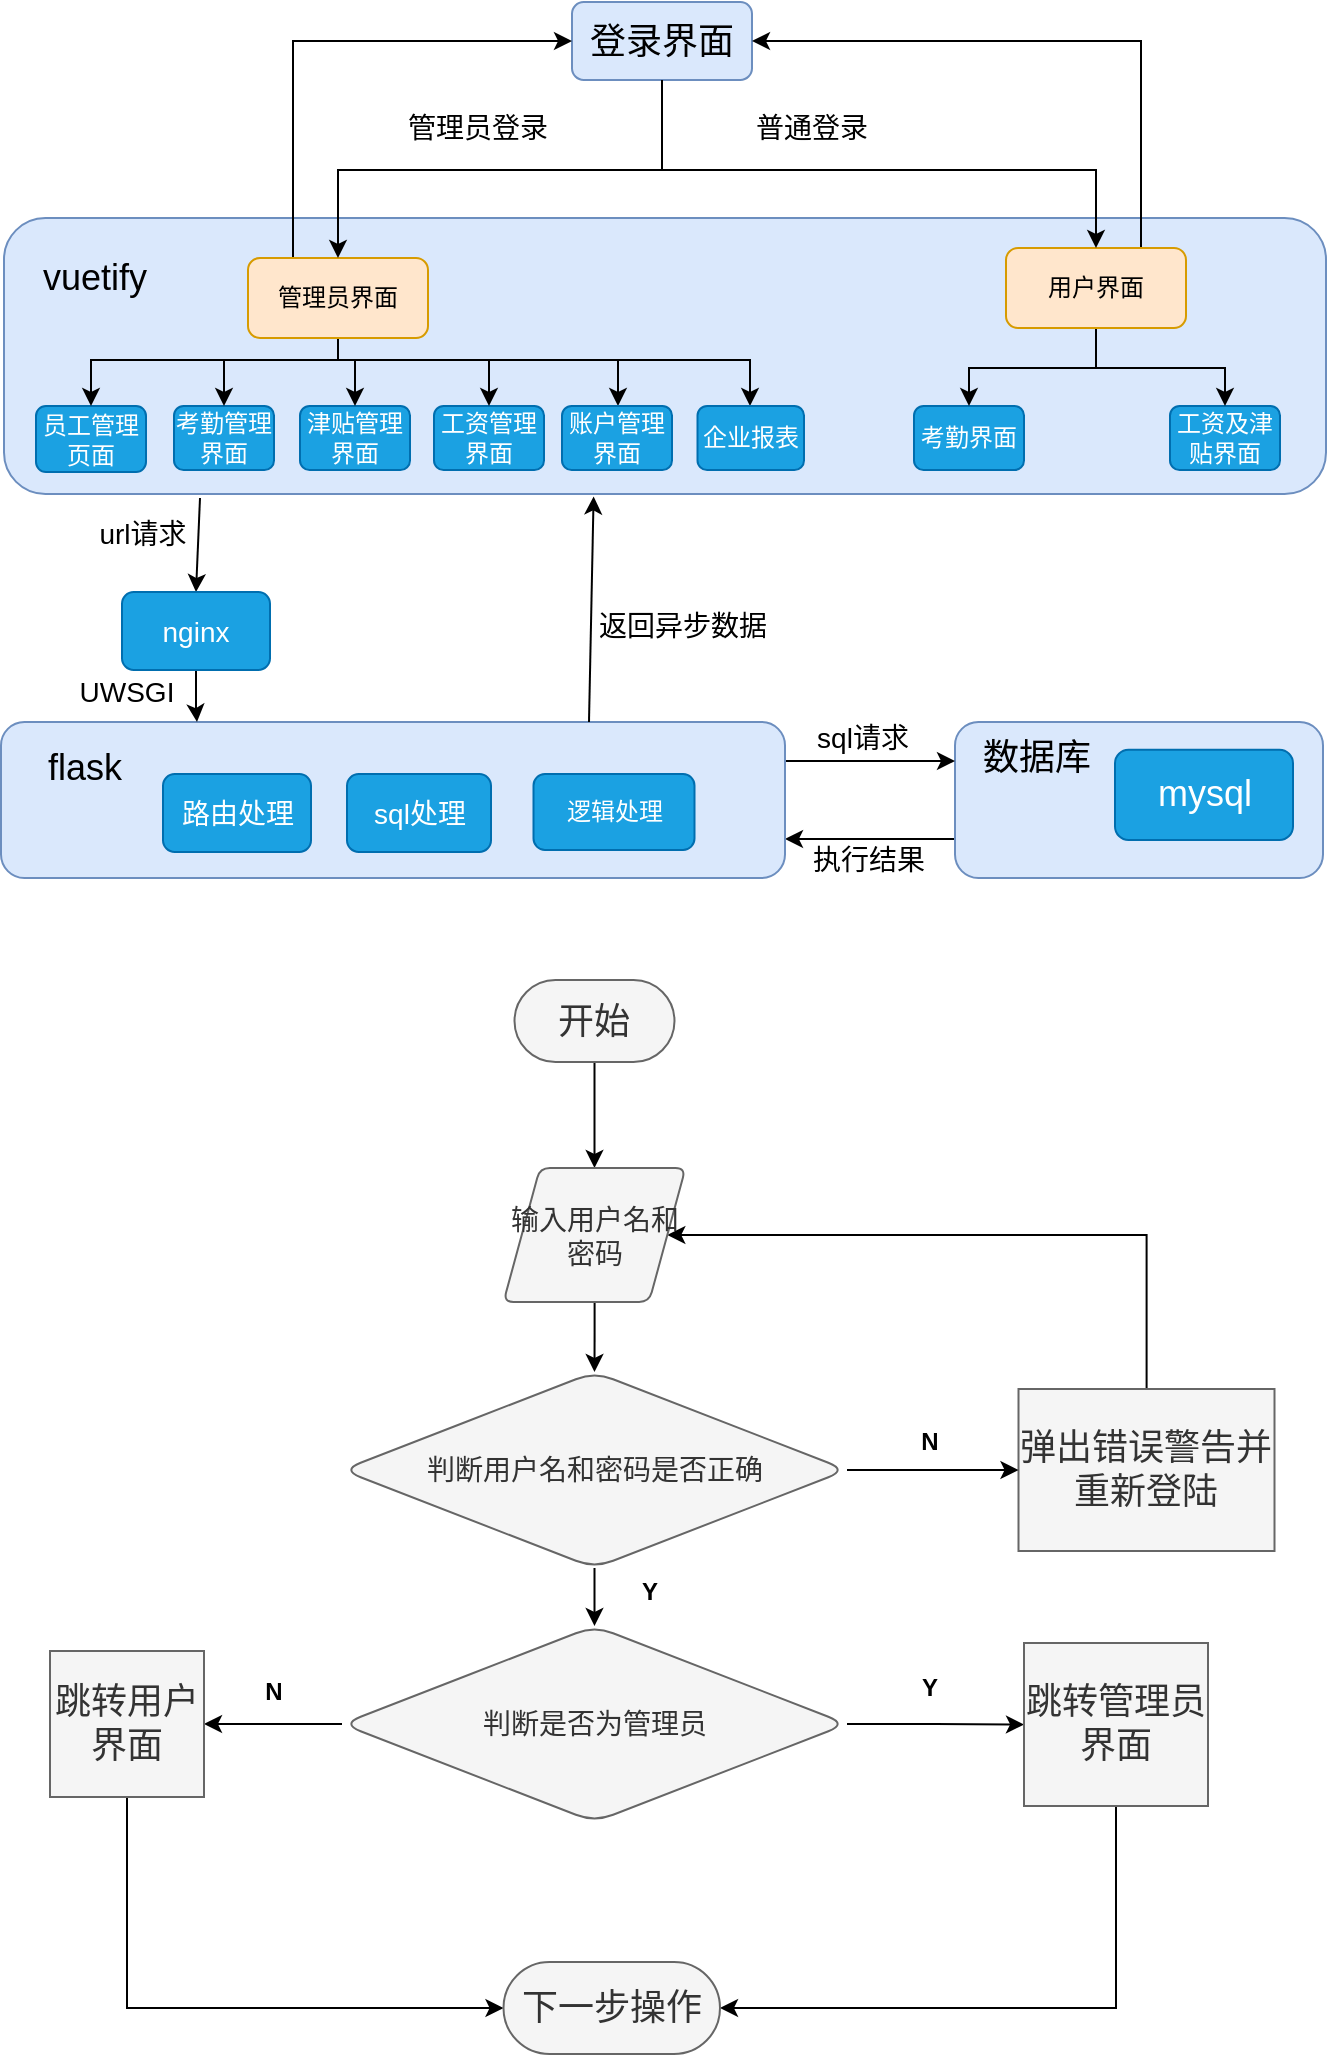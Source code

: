 <mxfile version="13.0.3" type="device" pages="4"><diagram id="C5RBs43oDa-KdzZeNtuy" name="Page-1"><mxGraphModel dx="768" dy="491" grid="0" gridSize="10" guides="1" tooltips="1" connect="1" arrows="1" fold="1" page="1" pageScale="1" pageWidth="827" pageHeight="1169" math="0" shadow="0"><root><mxCell id="WIyWlLk6GJQsqaUBKTNV-0"/><mxCell id="WIyWlLk6GJQsqaUBKTNV-1" parent="WIyWlLk6GJQsqaUBKTNV-0"/><mxCell id="ngmCRBpWJIGxn9KBKtB1-74" style="edgeStyle=orthogonalEdgeStyle;rounded=0;orthogonalLoop=1;jettySize=auto;html=1;exitX=0;exitY=0.75;exitDx=0;exitDy=0;entryX=1;entryY=0.75;entryDx=0;entryDy=0;" parent="WIyWlLk6GJQsqaUBKTNV-1" source="ngmCRBpWJIGxn9KBKtB1-72" target="ngmCRBpWJIGxn9KBKtB1-46" edge="1"><mxGeometry relative="1" as="geometry"/></mxCell><mxCell id="ngmCRBpWJIGxn9KBKtB1-72" value="" style="rounded=1;whiteSpace=wrap;html=1;fillColor=#dae8fc;strokeColor=#6c8ebf;" parent="WIyWlLk6GJQsqaUBKTNV-1" vertex="1"><mxGeometry x="544.5" y="449" width="184" height="78" as="geometry"/></mxCell><mxCell id="ngmCRBpWJIGxn9KBKtB1-73" style="edgeStyle=orthogonalEdgeStyle;rounded=0;orthogonalLoop=1;jettySize=auto;html=1;exitX=1;exitY=0.25;exitDx=0;exitDy=0;entryX=0;entryY=0.25;entryDx=0;entryDy=0;" parent="WIyWlLk6GJQsqaUBKTNV-1" source="ngmCRBpWJIGxn9KBKtB1-46" target="ngmCRBpWJIGxn9KBKtB1-72" edge="1"><mxGeometry relative="1" as="geometry"><mxPoint x="510.603" y="468.828" as="targetPoint"/></mxGeometry></mxCell><mxCell id="ngmCRBpWJIGxn9KBKtB1-46" value="" style="rounded=1;whiteSpace=wrap;html=1;fillColor=#dae8fc;strokeColor=#6c8ebf;" parent="WIyWlLk6GJQsqaUBKTNV-1" vertex="1"><mxGeometry x="67.5" y="449" width="392" height="78" as="geometry"/></mxCell><mxCell id="ngmCRBpWJIGxn9KBKtB1-0" value="&lt;font style=&quot;font-size: 18px&quot;&gt;&lt;font&gt;登&lt;/font&gt;录界面&lt;/font&gt;" style="whiteSpace=wrap;html=1;fillColor=#dae8fc;strokeColor=#6c8ebf;rounded=1;" parent="WIyWlLk6GJQsqaUBKTNV-1" vertex="1"><mxGeometry x="353" y="89" width="90" height="39" as="geometry"/></mxCell><mxCell id="ngmCRBpWJIGxn9KBKtB1-2" value="" style="rounded=1;whiteSpace=wrap;html=1;fillColor=#dae8fc;strokeColor=#6c8ebf;" parent="WIyWlLk6GJQsqaUBKTNV-1" vertex="1"><mxGeometry x="69" y="197" width="661" height="138" as="geometry"/></mxCell><mxCell id="ngmCRBpWJIGxn9KBKtB1-7" value="&lt;font style=&quot;font-size: 18px&quot;&gt;vuetify&lt;/font&gt;" style="text;html=1;align=center;verticalAlign=middle;whiteSpace=wrap;rounded=0;" parent="WIyWlLk6GJQsqaUBKTNV-1" vertex="1"><mxGeometry x="85" y="210" width="59" height="33" as="geometry"/></mxCell><mxCell id="ngmCRBpWJIGxn9KBKtB1-8" value="&lt;span style=&quot;font-size: 18px&quot;&gt;flask&lt;/span&gt;" style="text;html=1;strokeColor=none;fillColor=none;align=center;verticalAlign=middle;whiteSpace=wrap;rounded=0;" parent="WIyWlLk6GJQsqaUBKTNV-1" vertex="1"><mxGeometry x="74.5" y="454" width="69" height="35" as="geometry"/></mxCell><mxCell id="ngmCRBpWJIGxn9KBKtB1-9" value="员工管理页面" style="rounded=1;whiteSpace=wrap;html=1;fillColor=#1ba1e2;strokeColor=#006EAF;fontColor=#ffffff;" parent="WIyWlLk6GJQsqaUBKTNV-1" vertex="1"><mxGeometry x="85" y="291" width="55" height="33" as="geometry"/></mxCell><mxCell id="ngmCRBpWJIGxn9KBKtB1-10" value="考勤管理界面" style="rounded=1;whiteSpace=wrap;html=1;fillColor=#1ba1e2;strokeColor=#006EAF;fontColor=#ffffff;" parent="WIyWlLk6GJQsqaUBKTNV-1" vertex="1"><mxGeometry x="154" y="291" width="50" height="32" as="geometry"/></mxCell><mxCell id="ngmCRBpWJIGxn9KBKtB1-11" value="津贴管理界面" style="rounded=1;whiteSpace=wrap;html=1;fillColor=#1ba1e2;strokeColor=#006EAF;fontColor=#ffffff;" parent="WIyWlLk6GJQsqaUBKTNV-1" vertex="1"><mxGeometry x="217" y="291" width="55" height="32" as="geometry"/></mxCell><mxCell id="ngmCRBpWJIGxn9KBKtB1-12" value="工资管理界面" style="rounded=1;whiteSpace=wrap;html=1;fillColor=#1ba1e2;strokeColor=#006EAF;fontColor=#ffffff;" parent="WIyWlLk6GJQsqaUBKTNV-1" vertex="1"><mxGeometry x="284" y="291" width="55" height="32" as="geometry"/></mxCell><mxCell id="ngmCRBpWJIGxn9KBKtB1-13" value="考勤界面" style="rounded=1;whiteSpace=wrap;html=1;fillColor=#1ba1e2;strokeColor=#006EAF;fontColor=#ffffff;" parent="WIyWlLk6GJQsqaUBKTNV-1" vertex="1"><mxGeometry x="524" y="291" width="55" height="32" as="geometry"/></mxCell><mxCell id="ngmCRBpWJIGxn9KBKtB1-15" value="工资及津贴界面" style="rounded=1;whiteSpace=wrap;html=1;fillColor=#1ba1e2;strokeColor=#006EAF;fontColor=#ffffff;" parent="WIyWlLk6GJQsqaUBKTNV-1" vertex="1"><mxGeometry x="652" y="291" width="55" height="32" as="geometry"/></mxCell><mxCell id="ngmCRBpWJIGxn9KBKtB1-32" style="edgeStyle=orthogonalEdgeStyle;rounded=0;orthogonalLoop=1;jettySize=auto;html=1;entryX=0.5;entryY=0;entryDx=0;entryDy=0;" parent="WIyWlLk6GJQsqaUBKTNV-1" source="ngmCRBpWJIGxn9KBKtB1-16" target="ngmCRBpWJIGxn9KBKtB1-9" edge="1"><mxGeometry relative="1" as="geometry"><Array as="points"><mxPoint x="236" y="268"/><mxPoint x="113" y="268"/></Array></mxGeometry></mxCell><mxCell id="ngmCRBpWJIGxn9KBKtB1-33" style="edgeStyle=orthogonalEdgeStyle;rounded=0;orthogonalLoop=1;jettySize=auto;html=1;exitX=0.5;exitY=1;exitDx=0;exitDy=0;entryX=0.5;entryY=0;entryDx=0;entryDy=0;" parent="WIyWlLk6GJQsqaUBKTNV-1" source="ngmCRBpWJIGxn9KBKtB1-16" target="ngmCRBpWJIGxn9KBKtB1-10" edge="1"><mxGeometry relative="1" as="geometry"><Array as="points"><mxPoint x="236" y="268"/><mxPoint x="179" y="268"/></Array></mxGeometry></mxCell><mxCell id="ngmCRBpWJIGxn9KBKtB1-35" style="edgeStyle=orthogonalEdgeStyle;rounded=0;orthogonalLoop=1;jettySize=auto;html=1;entryX=0.5;entryY=0;entryDx=0;entryDy=0;" parent="WIyWlLk6GJQsqaUBKTNV-1" source="ngmCRBpWJIGxn9KBKtB1-16" target="ngmCRBpWJIGxn9KBKtB1-11" edge="1"><mxGeometry relative="1" as="geometry"><Array as="points"><mxPoint x="236" y="268"/><mxPoint x="245" y="268"/></Array></mxGeometry></mxCell><mxCell id="ngmCRBpWJIGxn9KBKtB1-36" style="edgeStyle=orthogonalEdgeStyle;rounded=0;orthogonalLoop=1;jettySize=auto;html=1;entryX=0.5;entryY=0;entryDx=0;entryDy=0;" parent="WIyWlLk6GJQsqaUBKTNV-1" source="ngmCRBpWJIGxn9KBKtB1-16" target="ngmCRBpWJIGxn9KBKtB1-12" edge="1"><mxGeometry relative="1" as="geometry"><Array as="points"><mxPoint x="236" y="268"/><mxPoint x="311" y="268"/></Array></mxGeometry></mxCell><mxCell id="ngmCRBpWJIGxn9KBKtB1-37" style="edgeStyle=orthogonalEdgeStyle;rounded=0;orthogonalLoop=1;jettySize=auto;html=1;" parent="WIyWlLk6GJQsqaUBKTNV-1" source="ngmCRBpWJIGxn9KBKtB1-16" target="ngmCRBpWJIGxn9KBKtB1-31" edge="1"><mxGeometry relative="1" as="geometry"><Array as="points"><mxPoint x="236" y="268"/><mxPoint x="376" y="268"/></Array></mxGeometry></mxCell><mxCell id="ngmCRBpWJIGxn9KBKtB1-43" style="edgeStyle=orthogonalEdgeStyle;rounded=0;orthogonalLoop=1;jettySize=auto;html=1;exitX=0.25;exitY=0;exitDx=0;exitDy=0;entryX=0;entryY=0.5;entryDx=0;entryDy=0;" parent="WIyWlLk6GJQsqaUBKTNV-1" source="ngmCRBpWJIGxn9KBKtB1-16" target="ngmCRBpWJIGxn9KBKtB1-0" edge="1"><mxGeometry relative="1" as="geometry"/></mxCell><mxCell id="ngmCRBpWJIGxn9KBKtB1-65" style="edgeStyle=orthogonalEdgeStyle;rounded=0;orthogonalLoop=1;jettySize=auto;html=1;" parent="WIyWlLk6GJQsqaUBKTNV-1" source="ngmCRBpWJIGxn9KBKtB1-16" target="ngmCRBpWJIGxn9KBKtB1-64" edge="1"><mxGeometry relative="1" as="geometry"><Array as="points"><mxPoint x="236" y="268"/><mxPoint x="442" y="268"/></Array></mxGeometry></mxCell><mxCell id="ngmCRBpWJIGxn9KBKtB1-16" value="管理员界面" style="rounded=1;whiteSpace=wrap;html=1;fillColor=#ffe6cc;strokeColor=#d79b00;" parent="WIyWlLk6GJQsqaUBKTNV-1" vertex="1"><mxGeometry x="191" y="217" width="90" height="40" as="geometry"/></mxCell><mxCell id="ngmCRBpWJIGxn9KBKtB1-42" style="edgeStyle=orthogonalEdgeStyle;rounded=0;orthogonalLoop=1;jettySize=auto;html=1;exitX=0.75;exitY=0;exitDx=0;exitDy=0;entryX=1;entryY=0.5;entryDx=0;entryDy=0;" parent="WIyWlLk6GJQsqaUBKTNV-1" source="ngmCRBpWJIGxn9KBKtB1-17" target="ngmCRBpWJIGxn9KBKtB1-0" edge="1"><mxGeometry relative="1" as="geometry"/></mxCell><mxCell id="ngmCRBpWJIGxn9KBKtB1-67" style="edgeStyle=orthogonalEdgeStyle;rounded=0;orthogonalLoop=1;jettySize=auto;html=1;entryX=0.5;entryY=0;entryDx=0;entryDy=0;" parent="WIyWlLk6GJQsqaUBKTNV-1" source="ngmCRBpWJIGxn9KBKtB1-17" target="ngmCRBpWJIGxn9KBKtB1-13" edge="1"><mxGeometry relative="1" as="geometry"/></mxCell><mxCell id="ngmCRBpWJIGxn9KBKtB1-69" style="edgeStyle=orthogonalEdgeStyle;rounded=0;orthogonalLoop=1;jettySize=auto;html=1;" parent="WIyWlLk6GJQsqaUBKTNV-1" source="ngmCRBpWJIGxn9KBKtB1-17" target="ngmCRBpWJIGxn9KBKtB1-15" edge="1"><mxGeometry relative="1" as="geometry"/></mxCell><mxCell id="ngmCRBpWJIGxn9KBKtB1-17" value="用户界面" style="rounded=1;whiteSpace=wrap;html=1;fillColor=#ffe6cc;strokeColor=#d79b00;" parent="WIyWlLk6GJQsqaUBKTNV-1" vertex="1"><mxGeometry x="570" y="212" width="90" height="40" as="geometry"/></mxCell><mxCell id="ngmCRBpWJIGxn9KBKtB1-21" style="edgeStyle=orthogonalEdgeStyle;rounded=0;orthogonalLoop=1;jettySize=auto;html=1;exitX=0.5;exitY=1;exitDx=0;exitDy=0;" parent="WIyWlLk6GJQsqaUBKTNV-1" source="ngmCRBpWJIGxn9KBKtB1-0" target="ngmCRBpWJIGxn9KBKtB1-16" edge="1"><mxGeometry relative="1" as="geometry"><mxPoint x="361" y="184.5" as="targetPoint"/><Array as="points"><mxPoint x="398" y="173"/><mxPoint x="236" y="173"/></Array></mxGeometry></mxCell><mxCell id="ngmCRBpWJIGxn9KBKtB1-22" style="edgeStyle=orthogonalEdgeStyle;rounded=0;orthogonalLoop=1;jettySize=auto;html=1;exitX=0.5;exitY=1;exitDx=0;exitDy=0;" parent="WIyWlLk6GJQsqaUBKTNV-1" source="ngmCRBpWJIGxn9KBKtB1-0" target="ngmCRBpWJIGxn9KBKtB1-17" edge="1"><mxGeometry relative="1" as="geometry"><Array as="points"><mxPoint x="398" y="173"/><mxPoint x="615" y="173"/></Array></mxGeometry></mxCell><mxCell id="ngmCRBpWJIGxn9KBKtB1-23" value="&lt;font style=&quot;font-size: 14px&quot;&gt;普通登录&lt;/font&gt;" style="text;html=1;strokeColor=none;fillColor=none;align=center;verticalAlign=middle;whiteSpace=wrap;rounded=0;" parent="WIyWlLk6GJQsqaUBKTNV-1" vertex="1"><mxGeometry x="443" y="144" width="60" height="16" as="geometry"/></mxCell><mxCell id="ngmCRBpWJIGxn9KBKtB1-25" value="&lt;font style=&quot;font-size: 14px&quot;&gt;管理员登录&lt;/font&gt;" style="text;html=1;strokeColor=none;fillColor=none;align=center;verticalAlign=middle;whiteSpace=wrap;rounded=0;" parent="WIyWlLk6GJQsqaUBKTNV-1" vertex="1"><mxGeometry x="266" y="144" width="80" height="16" as="geometry"/></mxCell><mxCell id="ngmCRBpWJIGxn9KBKtB1-31" value="账户管理界面" style="rounded=1;whiteSpace=wrap;html=1;fillColor=#1ba1e2;strokeColor=#006EAF;fontColor=#ffffff;" parent="WIyWlLk6GJQsqaUBKTNV-1" vertex="1"><mxGeometry x="348" y="291" width="55" height="32" as="geometry"/></mxCell><mxCell id="ngmCRBpWJIGxn9KBKtB1-51" value="&lt;font style=&quot;font-size: 14px&quot;&gt;返回异步数据&lt;/font&gt;" style="text;html=1;strokeColor=none;fillColor=none;align=center;verticalAlign=middle;whiteSpace=wrap;rounded=0;fontSize=14;" parent="WIyWlLk6GJQsqaUBKTNV-1" vertex="1"><mxGeometry x="362" y="390" width="92.5" height="22" as="geometry"/></mxCell><mxCell id="ngmCRBpWJIGxn9KBKtB1-52" value="&lt;font style=&quot;font-size: 14px&quot;&gt;url请求&lt;/font&gt;" style="text;html=1;strokeColor=none;fillColor=none;align=center;verticalAlign=middle;whiteSpace=wrap;rounded=0;fontSize=14;" parent="WIyWlLk6GJQsqaUBKTNV-1" vertex="1"><mxGeometry x="92" y="344" width="92.5" height="22" as="geometry"/></mxCell><mxCell id="ngmCRBpWJIGxn9KBKtB1-53" value="&lt;font style=&quot;font-size: 14px&quot;&gt;路由处理&lt;/font&gt;" style="rounded=1;whiteSpace=wrap;html=1;fillColor=#1ba1e2;strokeColor=#006EAF;fontColor=#ffffff;" parent="WIyWlLk6GJQsqaUBKTNV-1" vertex="1"><mxGeometry x="148.5" y="475" width="74" height="39" as="geometry"/></mxCell><mxCell id="ngmCRBpWJIGxn9KBKtB1-54" value="&lt;font style=&quot;font-size: 14px&quot;&gt;sql处理&lt;/font&gt;" style="rounded=1;whiteSpace=wrap;html=1;fillColor=#1ba1e2;strokeColor=#006EAF;fontColor=#ffffff;" parent="WIyWlLk6GJQsqaUBKTNV-1" vertex="1"><mxGeometry x="240.5" y="475" width="72" height="39" as="geometry"/></mxCell><mxCell id="ngmCRBpWJIGxn9KBKtB1-55" value="逻辑处理" style="rounded=1;whiteSpace=wrap;html=1;fillColor=#1ba1e2;strokeColor=#006EAF;fontColor=#ffffff;" parent="WIyWlLk6GJQsqaUBKTNV-1" vertex="1"><mxGeometry x="333.75" y="475" width="80.5" height="38" as="geometry"/></mxCell><mxCell id="ngmCRBpWJIGxn9KBKtB1-56" value="&lt;font style=&quot;font-size: 18px&quot;&gt;mysql&lt;/font&gt;" style="rounded=1;whiteSpace=wrap;html=1;fillColor=#1ba1e2;strokeColor=#006EAF;fontColor=#ffffff;" parent="WIyWlLk6GJQsqaUBKTNV-1" vertex="1"><mxGeometry x="624.5" y="462.88" width="89" height="45.12" as="geometry"/></mxCell><mxCell id="ngmCRBpWJIGxn9KBKtB1-57" value="&lt;span style=&quot;font-size: 18px&quot;&gt;数据库&lt;/span&gt;" style="text;html=1;strokeColor=none;fillColor=none;align=center;verticalAlign=middle;whiteSpace=wrap;rounded=0;" parent="WIyWlLk6GJQsqaUBKTNV-1" vertex="1"><mxGeometry x="550.5" y="449" width="69" height="35" as="geometry"/></mxCell><mxCell id="ngmCRBpWJIGxn9KBKtB1-60" value="&lt;font style=&quot;font-size: 14px&quot;&gt;sql请求&lt;/font&gt;" style="text;html=1;strokeColor=none;fillColor=none;align=center;verticalAlign=middle;whiteSpace=wrap;rounded=0;fontSize=14;" parent="WIyWlLk6GJQsqaUBKTNV-1" vertex="1"><mxGeometry x="452" y="446" width="92.5" height="22" as="geometry"/></mxCell><mxCell id="ngmCRBpWJIGxn9KBKtB1-63" value="&lt;font style=&quot;font-size: 14px&quot;&gt;执行结果&lt;/font&gt;" style="text;html=1;strokeColor=none;fillColor=none;align=center;verticalAlign=middle;whiteSpace=wrap;rounded=0;fontSize=14;" parent="WIyWlLk6GJQsqaUBKTNV-1" vertex="1"><mxGeometry x="454.5" y="507.13" width="92.5" height="22" as="geometry"/></mxCell><mxCell id="ngmCRBpWJIGxn9KBKtB1-64" value="企业报表" style="rounded=1;whiteSpace=wrap;html=1;fillColor=#1ba1e2;strokeColor=#006EAF;fontColor=#ffffff;" parent="WIyWlLk6GJQsqaUBKTNV-1" vertex="1"><mxGeometry x="415.75" y="291" width="53.25" height="32" as="geometry"/></mxCell><mxCell id="ngmCRBpWJIGxn9KBKtB1-76" value="" style="endArrow=classic;html=1;entryX=0.5;entryY=0;entryDx=0;entryDy=0;" parent="WIyWlLk6GJQsqaUBKTNV-1" target="HRsVE0X2ru0SePvhC0U--0" edge="1"><mxGeometry width="50" height="50" relative="1" as="geometry"><mxPoint x="167" y="337" as="sourcePoint"/><mxPoint x="166" y="381" as="targetPoint"/></mxGeometry></mxCell><mxCell id="ngmCRBpWJIGxn9KBKtB1-77" value="" style="endArrow=classic;html=1;entryX=0.446;entryY=1.009;entryDx=0;entryDy=0;entryPerimeter=0;exitX=0.75;exitY=0;exitDx=0;exitDy=0;" parent="WIyWlLk6GJQsqaUBKTNV-1" source="ngmCRBpWJIGxn9KBKtB1-46" target="ngmCRBpWJIGxn9KBKtB1-2" edge="1"><mxGeometry width="50" height="50" relative="1" as="geometry"><mxPoint x="364" y="379" as="sourcePoint"/><mxPoint x="313" y="348" as="targetPoint"/></mxGeometry></mxCell><mxCell id="ngmCRBpWJIGxn9KBKtB1-90" style="edgeStyle=orthogonalEdgeStyle;rounded=0;orthogonalLoop=1;jettySize=auto;html=1;entryX=1;entryY=0.5;entryDx=0;entryDy=0;" parent="WIyWlLk6GJQsqaUBKTNV-1" source="ngmCRBpWJIGxn9KBKtB1-79" target="ngmCRBpWJIGxn9KBKtB1-81" edge="1"><mxGeometry relative="1" as="geometry"><Array as="points"><mxPoint x="640.25" y="706"/></Array></mxGeometry></mxCell><mxCell id="ngmCRBpWJIGxn9KBKtB1-79" value="&lt;font style=&quot;font-size: 18px&quot;&gt;弹出错误警告并重新登陆&lt;/font&gt;" style="rounded=0;whiteSpace=wrap;html=1;fillColor=#f5f5f5;strokeColor=#666666;fontColor=#333333;" parent="WIyWlLk6GJQsqaUBKTNV-1" vertex="1"><mxGeometry x="576.25" y="782.5" width="128" height="81" as="geometry"/></mxCell><mxCell id="ngmCRBpWJIGxn9KBKtB1-82" style="edgeStyle=orthogonalEdgeStyle;rounded=0;orthogonalLoop=1;jettySize=auto;html=1;" parent="WIyWlLk6GJQsqaUBKTNV-1" source="ngmCRBpWJIGxn9KBKtB1-80" target="ngmCRBpWJIGxn9KBKtB1-81" edge="1"><mxGeometry relative="1" as="geometry"/></mxCell><mxCell id="ngmCRBpWJIGxn9KBKtB1-80" value="&lt;font style=&quot;font-size: 18px&quot;&gt;开始&lt;/font&gt;" style="rounded=1;whiteSpace=wrap;html=1;arcSize=50;fillColor=#f5f5f5;strokeColor=#666666;fontColor=#333333;" parent="WIyWlLk6GJQsqaUBKTNV-1" vertex="1"><mxGeometry x="324.25" y="578" width="80" height="41" as="geometry"/></mxCell><mxCell id="ngmCRBpWJIGxn9KBKtB1-84" style="edgeStyle=orthogonalEdgeStyle;rounded=0;orthogonalLoop=1;jettySize=auto;html=1;entryX=0.5;entryY=0;entryDx=0;entryDy=0;" parent="WIyWlLk6GJQsqaUBKTNV-1" source="ngmCRBpWJIGxn9KBKtB1-81" target="ngmCRBpWJIGxn9KBKtB1-83" edge="1"><mxGeometry relative="1" as="geometry"/></mxCell><mxCell id="ngmCRBpWJIGxn9KBKtB1-81" value="&lt;font style=&quot;font-size: 14px&quot;&gt;输入用户名和密码&lt;/font&gt;" style="shape=parallelogram;perimeter=parallelogramPerimeter;whiteSpace=wrap;html=1;rounded=1;arcSize=10;fillColor=#f5f5f5;strokeColor=#666666;fontColor=#333333;" parent="WIyWlLk6GJQsqaUBKTNV-1" vertex="1"><mxGeometry x="318.75" y="672" width="91" height="67" as="geometry"/></mxCell><mxCell id="ngmCRBpWJIGxn9KBKtB1-86" style="edgeStyle=orthogonalEdgeStyle;rounded=0;orthogonalLoop=1;jettySize=auto;html=1;" parent="WIyWlLk6GJQsqaUBKTNV-1" source="ngmCRBpWJIGxn9KBKtB1-83" target="ngmCRBpWJIGxn9KBKtB1-87" edge="1"><mxGeometry relative="1" as="geometry"><mxPoint x="364.25" y="911" as="targetPoint"/></mxGeometry></mxCell><mxCell id="ngmCRBpWJIGxn9KBKtB1-89" style="edgeStyle=orthogonalEdgeStyle;rounded=0;orthogonalLoop=1;jettySize=auto;html=1;entryX=0;entryY=0.5;entryDx=0;entryDy=0;" parent="WIyWlLk6GJQsqaUBKTNV-1" source="ngmCRBpWJIGxn9KBKtB1-83" target="ngmCRBpWJIGxn9KBKtB1-79" edge="1"><mxGeometry relative="1" as="geometry"><mxPoint x="597.191" y="823" as="targetPoint"/></mxGeometry></mxCell><mxCell id="ngmCRBpWJIGxn9KBKtB1-83" value="&lt;font style=&quot;font-size: 14px&quot;&gt;判断用户名和密码是否正确&lt;/font&gt;" style="rhombus;whiteSpace=wrap;html=1;rounded=1;fillColor=#f5f5f5;strokeColor=#666666;fontColor=#333333;" parent="WIyWlLk6GJQsqaUBKTNV-1" vertex="1"><mxGeometry x="238" y="774" width="252.5" height="98" as="geometry"/></mxCell><mxCell id="ngmCRBpWJIGxn9KBKtB1-92" style="edgeStyle=orthogonalEdgeStyle;rounded=0;orthogonalLoop=1;jettySize=auto;html=1;entryX=0;entryY=0.5;entryDx=0;entryDy=0;" parent="WIyWlLk6GJQsqaUBKTNV-1" source="ngmCRBpWJIGxn9KBKtB1-87" target="ngmCRBpWJIGxn9KBKtB1-91" edge="1"><mxGeometry relative="1" as="geometry"/></mxCell><mxCell id="ngmCRBpWJIGxn9KBKtB1-94" style="edgeStyle=orthogonalEdgeStyle;rounded=0;orthogonalLoop=1;jettySize=auto;html=1;" parent="WIyWlLk6GJQsqaUBKTNV-1" source="ngmCRBpWJIGxn9KBKtB1-87" target="ngmCRBpWJIGxn9KBKtB1-93" edge="1"><mxGeometry relative="1" as="geometry"/></mxCell><mxCell id="ngmCRBpWJIGxn9KBKtB1-87" value="&lt;span style=&quot;font-size: 14px&quot;&gt;判断是否为管理员&lt;/span&gt;" style="rhombus;whiteSpace=wrap;html=1;rounded=1;fillColor=#f5f5f5;strokeColor=#666666;fontColor=#333333;" parent="WIyWlLk6GJQsqaUBKTNV-1" vertex="1"><mxGeometry x="238" y="901" width="252.5" height="98" as="geometry"/></mxCell><mxCell id="ngmCRBpWJIGxn9KBKtB1-88" value="&lt;b&gt;Y&lt;/b&gt;" style="text;html=1;strokeColor=none;fillColor=none;align=center;verticalAlign=middle;whiteSpace=wrap;rounded=0;" parent="WIyWlLk6GJQsqaUBKTNV-1" vertex="1"><mxGeometry x="372.25" y="874" width="40" height="20" as="geometry"/></mxCell><mxCell id="ngmCRBpWJIGxn9KBKtB1-100" style="edgeStyle=orthogonalEdgeStyle;rounded=0;orthogonalLoop=1;jettySize=auto;html=1;entryX=1;entryY=0.5;entryDx=0;entryDy=0;" parent="WIyWlLk6GJQsqaUBKTNV-1" source="ngmCRBpWJIGxn9KBKtB1-91" target="ngmCRBpWJIGxn9KBKtB1-99" edge="1"><mxGeometry relative="1" as="geometry"><Array as="points"><mxPoint x="625" y="1092"/></Array></mxGeometry></mxCell><mxCell id="ngmCRBpWJIGxn9KBKtB1-91" value="&lt;span style=&quot;font-size: 18px&quot;&gt;跳转管理员界面&lt;/span&gt;" style="rounded=0;whiteSpace=wrap;html=1;fillColor=#f5f5f5;strokeColor=#666666;fontColor=#333333;" parent="WIyWlLk6GJQsqaUBKTNV-1" vertex="1"><mxGeometry x="579" y="909.5" width="92" height="81.5" as="geometry"/></mxCell><mxCell id="ngmCRBpWJIGxn9KBKtB1-98" style="edgeStyle=orthogonalEdgeStyle;rounded=0;orthogonalLoop=1;jettySize=auto;html=1;entryX=0;entryY=0.5;entryDx=0;entryDy=0;" parent="WIyWlLk6GJQsqaUBKTNV-1" source="ngmCRBpWJIGxn9KBKtB1-93" target="ngmCRBpWJIGxn9KBKtB1-99" edge="1"><mxGeometry relative="1" as="geometry"><mxPoint x="130.5" y="1083.059" as="targetPoint"/><Array as="points"><mxPoint x="130" y="1092"/></Array></mxGeometry></mxCell><mxCell id="ngmCRBpWJIGxn9KBKtB1-93" value="&lt;span style=&quot;font-size: 18px&quot;&gt;跳转用户界面&lt;/span&gt;" style="rounded=0;whiteSpace=wrap;html=1;fillColor=#f5f5f5;strokeColor=#666666;fontColor=#333333;" parent="WIyWlLk6GJQsqaUBKTNV-1" vertex="1"><mxGeometry x="92" y="913.5" width="77" height="73" as="geometry"/></mxCell><mxCell id="ngmCRBpWJIGxn9KBKtB1-95" value="&lt;b&gt;Y&lt;/b&gt;" style="text;html=1;strokeColor=none;fillColor=none;align=center;verticalAlign=middle;whiteSpace=wrap;rounded=0;" parent="WIyWlLk6GJQsqaUBKTNV-1" vertex="1"><mxGeometry x="512" y="922" width="40" height="20" as="geometry"/></mxCell><mxCell id="ngmCRBpWJIGxn9KBKtB1-96" value="&lt;b&gt;N&lt;/b&gt;" style="text;html=1;strokeColor=none;fillColor=none;align=center;verticalAlign=middle;whiteSpace=wrap;rounded=0;" parent="WIyWlLk6GJQsqaUBKTNV-1" vertex="1"><mxGeometry x="184" y="924" width="40" height="20" as="geometry"/></mxCell><mxCell id="ngmCRBpWJIGxn9KBKtB1-97" value="&lt;b&gt;N&lt;/b&gt;" style="text;html=1;strokeColor=none;fillColor=none;align=center;verticalAlign=middle;whiteSpace=wrap;rounded=0;" parent="WIyWlLk6GJQsqaUBKTNV-1" vertex="1"><mxGeometry x="512" y="799" width="40" height="20" as="geometry"/></mxCell><mxCell id="ngmCRBpWJIGxn9KBKtB1-99" value="&lt;font style=&quot;font-size: 18px&quot;&gt;下一步操作&lt;/font&gt;" style="rounded=1;whiteSpace=wrap;html=1;arcSize=50;fillColor=#f5f5f5;strokeColor=#666666;fontColor=#333333;" parent="WIyWlLk6GJQsqaUBKTNV-1" vertex="1"><mxGeometry x="318.75" y="1069" width="108.25" height="46" as="geometry"/></mxCell><mxCell id="HRsVE0X2ru0SePvhC0U--1" style="edgeStyle=orthogonalEdgeStyle;rounded=0;orthogonalLoop=1;jettySize=auto;html=1;entryX=0.25;entryY=0;entryDx=0;entryDy=0;" parent="WIyWlLk6GJQsqaUBKTNV-1" source="HRsVE0X2ru0SePvhC0U--0" target="ngmCRBpWJIGxn9KBKtB1-46" edge="1"><mxGeometry relative="1" as="geometry"/></mxCell><mxCell id="HRsVE0X2ru0SePvhC0U--0" value="&lt;span style=&quot;font-size: 14px&quot;&gt;nginx&lt;/span&gt;" style="rounded=1;whiteSpace=wrap;html=1;fillColor=#1ba1e2;strokeColor=#006EAF;fontColor=#ffffff;" parent="WIyWlLk6GJQsqaUBKTNV-1" vertex="1"><mxGeometry x="128" y="384" width="74" height="39" as="geometry"/></mxCell><mxCell id="HRsVE0X2ru0SePvhC0U--2" value="&lt;font style=&quot;font-size: 14px&quot;&gt;UWSGI&lt;/font&gt;" style="text;html=1;strokeColor=none;fillColor=none;align=center;verticalAlign=middle;whiteSpace=wrap;rounded=0;fontSize=14;" parent="WIyWlLk6GJQsqaUBKTNV-1" vertex="1"><mxGeometry x="84.25" y="423" width="92.5" height="22" as="geometry"/></mxCell></root></mxGraphModel></diagram><diagram id="aopNp9eF8ilPxopqehW8" name="第 2 页"><mxGraphModel dx="506" dy="425" grid="0" gridSize="10" guides="1" tooltips="1" connect="1" arrows="1" fold="1" page="1" pageScale="1" pageWidth="827" pageHeight="1169" math="0" shadow="0"><root><mxCell id="V-LWm8tsCROz0HmrrunO-0"/><mxCell id="V-LWm8tsCROz0HmrrunO-1" parent="V-LWm8tsCROz0HmrrunO-0"/><mxCell id="dTjpWMoswL2CgBHZUrPy-1" style="edgeStyle=orthogonalEdgeStyle;rounded=0;orthogonalLoop=1;jettySize=auto;html=1;entryX=0;entryY=0.5;entryDx=0;entryDy=0;" parent="V-LWm8tsCROz0HmrrunO-1" source="5iwcADdVAbprl72Dkkz0-0" target="5iwcADdVAbprl72Dkkz0-2" edge="1"><mxGeometry relative="1" as="geometry"/></mxCell><mxCell id="5iwcADdVAbprl72Dkkz0-0" value="用户登录" style="rounded=1;whiteSpace=wrap;html=1;fillColor=#f5f5f5;strokeColor=#666666;fontColor=#333333;" parent="V-LWm8tsCROz0HmrrunO-1" vertex="1"><mxGeometry x="52" y="102" width="78" height="38" as="geometry"/></mxCell><mxCell id="2S9txJEVXDR88egJW0bT-27" style="edgeStyle=orthogonalEdgeStyle;rounded=0;orthogonalLoop=1;jettySize=auto;html=1;entryX=0;entryY=0.5;entryDx=0;entryDy=0;" parent="V-LWm8tsCROz0HmrrunO-1" source="5iwcADdVAbprl72Dkkz0-2" target="2S9txJEVXDR88egJW0bT-25" edge="1"><mxGeometry relative="1" as="geometry"/></mxCell><mxCell id="5iwcADdVAbprl72Dkkz0-2" value="显示打卡情况" style="rounded=1;whiteSpace=wrap;html=1;fillColor=#f5f5f5;strokeColor=#666666;fontColor=#333333;" parent="V-LWm8tsCROz0HmrrunO-1" vertex="1"><mxGeometry x="156" y="102" width="78" height="38" as="geometry"/></mxCell><mxCell id="dTjpWMoswL2CgBHZUrPy-3" value="等待下一步操作" style="rounded=1;whiteSpace=wrap;html=1;fillColor=#f5f5f5;strokeColor=#666666;fontColor=#333333;" parent="V-LWm8tsCROz0HmrrunO-1" vertex="1"><mxGeometry x="244" y="170.5" width="88" height="35" as="geometry"/></mxCell><mxCell id="2S9txJEVXDR88egJW0bT-0" style="edgeStyle=orthogonalEdgeStyle;rounded=0;orthogonalLoop=1;jettySize=auto;html=1;entryX=0;entryY=0.5;entryDx=0;entryDy=0;" parent="V-LWm8tsCROz0HmrrunO-1" source="2S9txJEVXDR88egJW0bT-1" target="2S9txJEVXDR88egJW0bT-3" edge="1"><mxGeometry relative="1" as="geometry"/></mxCell><mxCell id="2S9txJEVXDR88egJW0bT-1" value="用户登录" style="rounded=1;whiteSpace=wrap;html=1;fillColor=#f5f5f5;strokeColor=#666666;fontColor=#333333;" parent="V-LWm8tsCROz0HmrrunO-1" vertex="1"><mxGeometry x="77" y="273" width="78" height="38" as="geometry"/></mxCell><mxCell id="2S9txJEVXDR88egJW0bT-2" style="edgeStyle=orthogonalEdgeStyle;rounded=0;orthogonalLoop=1;jettySize=auto;html=1;entryX=0.026;entryY=0.539;entryDx=0;entryDy=0;entryPerimeter=0;" parent="V-LWm8tsCROz0HmrrunO-1" source="2S9txJEVXDR88egJW0bT-3" target="2S9txJEVXDR88egJW0bT-19" edge="1"><mxGeometry relative="1" as="geometry"><mxPoint x="294" y="292" as="targetPoint"/><Array as="points"/></mxGeometry></mxCell><mxCell id="2S9txJEVXDR88egJW0bT-3" value="查询工资/津贴" style="rounded=1;whiteSpace=wrap;html=1;fillColor=#f5f5f5;strokeColor=#666666;fontColor=#333333;" parent="V-LWm8tsCROz0HmrrunO-1" vertex="1"><mxGeometry x="192" y="273" width="78" height="38" as="geometry"/></mxCell><mxCell id="2S9txJEVXDR88egJW0bT-4" style="edgeStyle=orthogonalEdgeStyle;rounded=0;orthogonalLoop=1;jettySize=auto;html=1;entryX=0;entryY=0.5;entryDx=0;entryDy=0;" parent="V-LWm8tsCROz0HmrrunO-1" source="2S9txJEVXDR88egJW0bT-5" target="2S9txJEVXDR88egJW0bT-6" edge="1"><mxGeometry relative="1" as="geometry"><mxPoint x="519.517" y="290.5" as="targetPoint"/></mxGeometry></mxCell><mxCell id="2S9txJEVXDR88egJW0bT-5" value="渲染并返回相应页面" style="rounded=1;whiteSpace=wrap;html=1;fillColor=#f5f5f5;strokeColor=#666666;fontColor=#333333;" parent="V-LWm8tsCROz0HmrrunO-1" vertex="1"><mxGeometry x="413" y="271.5" width="78" height="38" as="geometry"/></mxCell><mxCell id="2S9txJEVXDR88egJW0bT-6" value="等待下一步操作" style="rounded=1;whiteSpace=wrap;html=1;fillColor=#f5f5f5;strokeColor=#666666;fontColor=#333333;" parent="V-LWm8tsCROz0HmrrunO-1" vertex="1"><mxGeometry x="525" y="273" width="88" height="35" as="geometry"/></mxCell><mxCell id="fACCBDNu1p2k8e01gi0Y-6" style="edgeStyle=orthogonalEdgeStyle;rounded=0;orthogonalLoop=1;jettySize=auto;html=1;" parent="V-LWm8tsCROz0HmrrunO-1" source="2S9txJEVXDR88egJW0bT-21" target="2S9txJEVXDR88egJW0bT-16" edge="1"><mxGeometry relative="1" as="geometry"/></mxCell><mxCell id="2S9txJEVXDR88egJW0bT-21" value="插入到数据库" style="rounded=1;whiteSpace=wrap;html=1;fillColor=#f5f5f5;strokeColor=#666666;fontColor=#333333;" parent="V-LWm8tsCROz0HmrrunO-1" vertex="1"><mxGeometry x="563" y="359.5" width="88" height="35" as="geometry"/></mxCell><mxCell id="2S9txJEVXDR88egJW0bT-7" style="edgeStyle=orthogonalEdgeStyle;rounded=0;orthogonalLoop=1;jettySize=auto;html=1;entryX=0;entryY=0.5;entryDx=0;entryDy=0;" parent="V-LWm8tsCROz0HmrrunO-1" source="2S9txJEVXDR88egJW0bT-8" target="2S9txJEVXDR88egJW0bT-10" edge="1"><mxGeometry relative="1" as="geometry"/></mxCell><mxCell id="2S9txJEVXDR88egJW0bT-8" value="管理员登录" style="rounded=1;whiteSpace=wrap;html=1;fillColor=#f5f5f5;strokeColor=#666666;fontColor=#333333;" parent="V-LWm8tsCROz0HmrrunO-1" vertex="1"><mxGeometry x="80" y="358" width="78" height="38" as="geometry"/></mxCell><mxCell id="2S9txJEVXDR88egJW0bT-9" style="edgeStyle=orthogonalEdgeStyle;rounded=0;orthogonalLoop=1;jettySize=auto;html=1;entryX=0;entryY=0.5;entryDx=0;entryDy=0;" parent="V-LWm8tsCROz0HmrrunO-1" source="2S9txJEVXDR88egJW0bT-10" target="2S9txJEVXDR88egJW0bT-12" edge="1"><mxGeometry relative="1" as="geometry"><mxPoint x="345.345" y="377" as="targetPoint"/></mxGeometry></mxCell><mxCell id="2S9txJEVXDR88egJW0bT-10" value="查询员工信息" style="rounded=1;whiteSpace=wrap;html=1;fillColor=#f5f5f5;strokeColor=#666666;fontColor=#333333;" parent="V-LWm8tsCROz0HmrrunO-1" vertex="1"><mxGeometry x="198" y="358" width="78" height="38" as="geometry"/></mxCell><mxCell id="2S9txJEVXDR88egJW0bT-11" style="edgeStyle=orthogonalEdgeStyle;rounded=0;orthogonalLoop=1;jettySize=auto;html=1;entryX=0;entryY=0.5;entryDx=0;entryDy=0;" parent="V-LWm8tsCROz0HmrrunO-1" source="2S9txJEVXDR88egJW0bT-12" target="2S9txJEVXDR88egJW0bT-13" edge="1"><mxGeometry relative="1" as="geometry"><mxPoint x="432.517" y="377" as="targetPoint"/></mxGeometry></mxCell><mxCell id="2S9txJEVXDR88egJW0bT-12" value="添加新员工" style="rounded=1;whiteSpace=wrap;html=1;fillColor=#f5f5f5;strokeColor=#666666;fontColor=#333333;" parent="V-LWm8tsCROz0HmrrunO-1" vertex="1"><mxGeometry x="320" y="358" width="78" height="38" as="geometry"/></mxCell><mxCell id="2S9txJEVXDR88egJW0bT-28" style="edgeStyle=orthogonalEdgeStyle;rounded=0;orthogonalLoop=1;jettySize=auto;html=1;entryX=0;entryY=0.5;entryDx=0;entryDy=0;" parent="V-LWm8tsCROz0HmrrunO-1" source="2S9txJEVXDR88egJW0bT-13" target="2S9txJEVXDR88egJW0bT-21" edge="1"><mxGeometry relative="1" as="geometry"><mxPoint x="577.167" y="377" as="targetPoint"/></mxGeometry></mxCell><mxCell id="2S9txJEVXDR88egJW0bT-13" value="提交表单" style="rounded=1;whiteSpace=wrap;html=1;fillColor=#f5f5f5;strokeColor=#666666;fontColor=#333333;" parent="V-LWm8tsCROz0HmrrunO-1" vertex="1"><mxGeometry x="443" y="359.5" width="88" height="35" as="geometry"/></mxCell><mxCell id="fACCBDNu1p2k8e01gi0Y-7" style="edgeStyle=orthogonalEdgeStyle;rounded=0;orthogonalLoop=1;jettySize=auto;html=1;entryX=0;entryY=0.5;entryDx=0;entryDy=0;" parent="V-LWm8tsCROz0HmrrunO-1" source="2S9txJEVXDR88egJW0bT-16" target="2S9txJEVXDR88egJW0bT-30" edge="1"><mxGeometry relative="1" as="geometry"/></mxCell><mxCell id="2S9txJEVXDR88egJW0bT-16" value="触发器创建用户登录账户" style="rounded=1;whiteSpace=wrap;html=1;fillColor=#f5f5f5;strokeColor=#666666;fontColor=#333333;" parent="V-LWm8tsCROz0HmrrunO-1" vertex="1"><mxGeometry x="568" y="426" width="78" height="38" as="geometry"/></mxCell><mxCell id="2S9txJEVXDR88egJW0bT-20" style="edgeStyle=orthogonalEdgeStyle;rounded=0;orthogonalLoop=1;jettySize=auto;html=1;entryX=0;entryY=0.5;entryDx=0;entryDy=0;" parent="V-LWm8tsCROz0HmrrunO-1" source="2S9txJEVXDR88egJW0bT-19" target="2S9txJEVXDR88egJW0bT-5" edge="1"><mxGeometry relative="1" as="geometry"/></mxCell><mxCell id="2S9txJEVXDR88egJW0bT-19" value="数据库查询" style="rounded=1;whiteSpace=wrap;html=1;fillColor=#f5f5f5;strokeColor=#666666;fontColor=#333333;" parent="V-LWm8tsCROz0HmrrunO-1" vertex="1"><mxGeometry x="304" y="271.5" width="78" height="38" as="geometry"/></mxCell><mxCell id="fACCBDNu1p2k8e01gi0Y-1" style="edgeStyle=orthogonalEdgeStyle;rounded=0;orthogonalLoop=1;jettySize=auto;html=1;entryX=1;entryY=0.5;entryDx=0;entryDy=0;" parent="V-LWm8tsCROz0HmrrunO-1" source="2S9txJEVXDR88egJW0bT-23" target="dTjpWMoswL2CgBHZUrPy-3" edge="1"><mxGeometry relative="1" as="geometry"/></mxCell><mxCell id="2S9txJEVXDR88egJW0bT-23" value="渲染并返回相应页面" style="rounded=1;whiteSpace=wrap;html=1;fillColor=#f5f5f5;strokeColor=#666666;fontColor=#333333;" parent="V-LWm8tsCROz0HmrrunO-1" vertex="1"><mxGeometry x="371" y="169" width="78" height="38" as="geometry"/></mxCell><mxCell id="2S9txJEVXDR88egJW0bT-24" style="edgeStyle=orthogonalEdgeStyle;rounded=0;orthogonalLoop=1;jettySize=auto;html=1;" parent="V-LWm8tsCROz0HmrrunO-1" source="2S9txJEVXDR88egJW0bT-25" edge="1"><mxGeometry relative="1" as="geometry"><mxPoint x="367" y="121" as="targetPoint"/></mxGeometry></mxCell><mxCell id="2S9txJEVXDR88egJW0bT-25" value="数据库查询" style="rounded=1;whiteSpace=wrap;html=1;fillColor=#f5f5f5;strokeColor=#666666;fontColor=#333333;" parent="V-LWm8tsCROz0HmrrunO-1" vertex="1"><mxGeometry x="254" y="102" width="78" height="38" as="geometry"/></mxCell><mxCell id="2S9txJEVXDR88egJW0bT-30" value="等待下一步操作" style="rounded=1;whiteSpace=wrap;html=1;fillColor=#f5f5f5;strokeColor=#666666;fontColor=#333333;" parent="V-LWm8tsCROz0HmrrunO-1" vertex="1"><mxGeometry x="680" y="427.5" width="88" height="35" as="geometry"/></mxCell><mxCell id="2S9txJEVXDR88egJW0bT-33" style="edgeStyle=orthogonalEdgeStyle;rounded=0;orthogonalLoop=1;jettySize=auto;html=1;entryX=0;entryY=0.5;entryDx=0;entryDy=0;" parent="V-LWm8tsCROz0HmrrunO-1" source="2S9txJEVXDR88egJW0bT-34" target="2S9txJEVXDR88egJW0bT-36" edge="1"><mxGeometry relative="1" as="geometry"/></mxCell><mxCell id="2S9txJEVXDR88egJW0bT-34" value="管理员登录" style="rounded=1;whiteSpace=wrap;html=1;fillColor=#f5f5f5;strokeColor=#666666;fontColor=#333333;" parent="V-LWm8tsCROz0HmrrunO-1" vertex="1"><mxGeometry x="83" y="513" width="78" height="38" as="geometry"/></mxCell><mxCell id="2S9txJEVXDR88egJW0bT-35" style="edgeStyle=orthogonalEdgeStyle;rounded=0;orthogonalLoop=1;jettySize=auto;html=1;entryX=0;entryY=0.5;entryDx=0;entryDy=0;" parent="V-LWm8tsCROz0HmrrunO-1" source="2S9txJEVXDR88egJW0bT-36" target="2S9txJEVXDR88egJW0bT-40" edge="1"><mxGeometry relative="1" as="geometry"><mxPoint x="348.345" y="532" as="targetPoint"/></mxGeometry></mxCell><mxCell id="2S9txJEVXDR88egJW0bT-36" value="提交查询要求" style="rounded=1;whiteSpace=wrap;html=1;fillColor=#f5f5f5;strokeColor=#666666;fontColor=#333333;" parent="V-LWm8tsCROz0HmrrunO-1" vertex="1"><mxGeometry x="201" y="513" width="78" height="38" as="geometry"/></mxCell><mxCell id="2S9txJEVXDR88egJW0bT-37" style="edgeStyle=orthogonalEdgeStyle;rounded=0;orthogonalLoop=1;jettySize=auto;html=1;entryX=0;entryY=0.5;entryDx=0;entryDy=0;" parent="V-LWm8tsCROz0HmrrunO-1" source="2S9txJEVXDR88egJW0bT-40" target="2S9txJEVXDR88egJW0bT-42" edge="1"><mxGeometry relative="1" as="geometry"><mxPoint x="435.517" y="532" as="targetPoint"/></mxGeometry></mxCell><mxCell id="2S9txJEVXDR88egJW0bT-40" value="查询数据库" style="rounded=1;whiteSpace=wrap;html=1;fillColor=#f5f5f5;strokeColor=#666666;fontColor=#333333;" parent="V-LWm8tsCROz0HmrrunO-1" vertex="1"><mxGeometry x="323" y="513" width="78" height="38" as="geometry"/></mxCell><mxCell id="2S9txJEVXDR88egJW0bT-46" style="edgeStyle=orthogonalEdgeStyle;rounded=0;orthogonalLoop=1;jettySize=auto;html=1;entryX=0;entryY=0.5;entryDx=0;entryDy=0;" parent="V-LWm8tsCROz0HmrrunO-1" source="2S9txJEVXDR88egJW0bT-42" target="2S9txJEVXDR88egJW0bT-50" edge="1"><mxGeometry relative="1" as="geometry"><mxPoint x="579" y="532" as="targetPoint"/></mxGeometry></mxCell><mxCell id="2S9txJEVXDR88egJW0bT-42" value="渲染并返回相应页面" style="rounded=1;whiteSpace=wrap;html=1;fillColor=#f5f5f5;strokeColor=#666666;fontColor=#333333;" parent="V-LWm8tsCROz0HmrrunO-1" vertex="1"><mxGeometry x="446" y="514.5" width="88" height="35" as="geometry"/></mxCell><mxCell id="2S9txJEVXDR88egJW0bT-45" value="等待下一步操作" style="rounded=1;whiteSpace=wrap;html=1;fillColor=#f5f5f5;strokeColor=#666666;fontColor=#333333;" parent="V-LWm8tsCROz0HmrrunO-1" vertex="1"><mxGeometry x="323" y="606" width="81.5" height="36" as="geometry"/></mxCell><mxCell id="2S9txJEVXDR88egJW0bT-52" style="edgeStyle=orthogonalEdgeStyle;rounded=0;orthogonalLoop=1;jettySize=auto;html=1;entryX=1;entryY=0.5;entryDx=0;entryDy=0;" parent="V-LWm8tsCROz0HmrrunO-1" source="2S9txJEVXDR88egJW0bT-48" target="2S9txJEVXDR88egJW0bT-45" edge="1"><mxGeometry relative="1" as="geometry"/></mxCell><mxCell id="2S9txJEVXDR88egJW0bT-48" value="数据库更新操作" style="rounded=1;whiteSpace=wrap;html=1;fillColor=#f5f5f5;strokeColor=#666666;fontColor=#333333;" parent="V-LWm8tsCROz0HmrrunO-1" vertex="1"><mxGeometry x="449" y="606.5" width="88" height="35" as="geometry"/></mxCell><mxCell id="2S9txJEVXDR88egJW0bT-51" style="edgeStyle=orthogonalEdgeStyle;rounded=0;orthogonalLoop=1;jettySize=auto;html=1;entryX=1;entryY=0.5;entryDx=0;entryDy=0;" parent="V-LWm8tsCROz0HmrrunO-1" source="2S9txJEVXDR88egJW0bT-50" target="2S9txJEVXDR88egJW0bT-48" edge="1"><mxGeometry relative="1" as="geometry"><Array as="points"><mxPoint x="610" y="624"/></Array></mxGeometry></mxCell><mxCell id="2S9txJEVXDR88egJW0bT-50" value="提交修改表单" style="rounded=1;whiteSpace=wrap;html=1;fillColor=#f5f5f5;strokeColor=#666666;fontColor=#333333;" parent="V-LWm8tsCROz0HmrrunO-1" vertex="1"><mxGeometry x="571" y="513" width="78" height="38" as="geometry"/></mxCell><mxCell id="fACCBDNu1p2k8e01gi0Y-2" style="edgeStyle=orthogonalEdgeStyle;rounded=0;orthogonalLoop=1;jettySize=auto;html=1;entryX=0;entryY=0.5;entryDx=0;entryDy=0;" parent="V-LWm8tsCROz0HmrrunO-1" source="fACCBDNu1p2k8e01gi0Y-0" target="fACCBDNu1p2k8e01gi0Y-3" edge="1"><mxGeometry relative="1" as="geometry"><mxPoint x="492.222" y="121" as="targetPoint"/></mxGeometry></mxCell><mxCell id="fACCBDNu1p2k8e01gi0Y-0" value="签到/签退" style="rounded=1;whiteSpace=wrap;html=1;fillColor=#f5f5f5;strokeColor=#666666;fontColor=#333333;" parent="V-LWm8tsCROz0HmrrunO-1" vertex="1"><mxGeometry x="368" y="102" width="78" height="38" as="geometry"/></mxCell><mxCell id="fACCBDNu1p2k8e01gi0Y-5" style="edgeStyle=orthogonalEdgeStyle;rounded=0;orthogonalLoop=1;jettySize=auto;html=1;entryX=1;entryY=0.5;entryDx=0;entryDy=0;" parent="V-LWm8tsCROz0HmrrunO-1" source="fACCBDNu1p2k8e01gi0Y-3" target="2S9txJEVXDR88egJW0bT-23" edge="1"><mxGeometry relative="1" as="geometry"><Array as="points"><mxPoint x="521" y="188"/></Array></mxGeometry></mxCell><mxCell id="fACCBDNu1p2k8e01gi0Y-3" value="数据库操作" style="rounded=1;whiteSpace=wrap;html=1;fillColor=#f5f5f5;strokeColor=#666666;fontColor=#333333;" parent="V-LWm8tsCROz0HmrrunO-1" vertex="1"><mxGeometry x="482" y="102" width="78" height="38" as="geometry"/></mxCell><mxCell id="fACCBDNu1p2k8e01gi0Y-9" style="edgeStyle=orthogonalEdgeStyle;rounded=0;orthogonalLoop=1;jettySize=auto;html=1;entryX=0;entryY=0.5;entryDx=0;entryDy=0;" parent="V-LWm8tsCROz0HmrrunO-1" source="fACCBDNu1p2k8e01gi0Y-10" target="fACCBDNu1p2k8e01gi0Y-12" edge="1"><mxGeometry relative="1" as="geometry"/></mxCell><mxCell id="fACCBDNu1p2k8e01gi0Y-10" value="管理员登录" style="rounded=1;whiteSpace=wrap;html=1;fillColor=#f5f5f5;strokeColor=#666666;fontColor=#333333;" parent="V-LWm8tsCROz0HmrrunO-1" vertex="1"><mxGeometry x="85" y="704" width="78" height="38" as="geometry"/></mxCell><mxCell id="fACCBDNu1p2k8e01gi0Y-11" style="edgeStyle=orthogonalEdgeStyle;rounded=0;orthogonalLoop=1;jettySize=auto;html=1;entryX=0;entryY=0.5;entryDx=0;entryDy=0;" parent="V-LWm8tsCROz0HmrrunO-1" source="fACCBDNu1p2k8e01gi0Y-12" target="fACCBDNu1p2k8e01gi0Y-14" edge="1"><mxGeometry relative="1" as="geometry"><mxPoint x="350.345" y="723" as="targetPoint"/></mxGeometry></mxCell><mxCell id="fACCBDNu1p2k8e01gi0Y-12" value="提交查询要求" style="rounded=1;whiteSpace=wrap;html=1;fillColor=#f5f5f5;strokeColor=#666666;fontColor=#333333;" parent="V-LWm8tsCROz0HmrrunO-1" vertex="1"><mxGeometry x="203" y="704" width="78" height="38" as="geometry"/></mxCell><mxCell id="fACCBDNu1p2k8e01gi0Y-13" style="edgeStyle=orthogonalEdgeStyle;rounded=0;orthogonalLoop=1;jettySize=auto;html=1;entryX=0;entryY=0.5;entryDx=0;entryDy=0;" parent="V-LWm8tsCROz0HmrrunO-1" source="fACCBDNu1p2k8e01gi0Y-14" target="fACCBDNu1p2k8e01gi0Y-16" edge="1"><mxGeometry relative="1" as="geometry"><mxPoint x="437.517" y="723" as="targetPoint"/></mxGeometry></mxCell><mxCell id="fACCBDNu1p2k8e01gi0Y-14" value="数据库视图和存储过程查询" style="rounded=1;whiteSpace=wrap;html=1;fillColor=#f5f5f5;strokeColor=#666666;fontColor=#333333;" parent="V-LWm8tsCROz0HmrrunO-1" vertex="1"><mxGeometry x="325" y="704" width="78" height="38" as="geometry"/></mxCell><mxCell id="fACCBDNu1p2k8e01gi0Y-15" style="edgeStyle=orthogonalEdgeStyle;rounded=0;orthogonalLoop=1;jettySize=auto;html=1;entryX=0;entryY=0.5;entryDx=0;entryDy=0;" parent="V-LWm8tsCROz0HmrrunO-1" source="fACCBDNu1p2k8e01gi0Y-16" edge="1"><mxGeometry relative="1" as="geometry"><mxPoint x="573" y="723" as="targetPoint"/></mxGeometry></mxCell><mxCell id="fACCBDNu1p2k8e01gi0Y-16" value="渲染并返回相应页面" style="rounded=1;whiteSpace=wrap;html=1;fillColor=#f5f5f5;strokeColor=#666666;fontColor=#333333;" parent="V-LWm8tsCROz0HmrrunO-1" vertex="1"><mxGeometry x="448" y="705.5" width="88" height="35" as="geometry"/></mxCell><mxCell id="fACCBDNu1p2k8e01gi0Y-17" value="等待下一步操作" style="rounded=1;whiteSpace=wrap;html=1;fillColor=#f5f5f5;strokeColor=#666666;fontColor=#333333;" parent="V-LWm8tsCROz0HmrrunO-1" vertex="1"><mxGeometry x="571" y="705.5" width="81.5" height="36" as="geometry"/></mxCell></root></mxGraphModel></diagram><diagram id="1sWpdaVZec2V0rzZWKnO" name="第 3 页"><mxGraphModel dx="986" dy="421" grid="0" gridSize="10" guides="1" tooltips="1" connect="1" arrows="1" fold="1" page="0" pageScale="1" pageWidth="827" pageHeight="1169" math="0" shadow="0"><root><mxCell id="beeL5ek_1PhWB8bsrgXl-0"/><mxCell id="beeL5ek_1PhWB8bsrgXl-1" parent="beeL5ek_1PhWB8bsrgXl-0"/><mxCell id="beeL5ek_1PhWB8bsrgXl-5" style="edgeStyle=orthogonalEdgeStyle;rounded=0;orthogonalLoop=1;jettySize=auto;html=1;entryX=0;entryY=0.5;entryDx=0;entryDy=0;" parent="beeL5ek_1PhWB8bsrgXl-1" source="beeL5ek_1PhWB8bsrgXl-2" target="beeL5ek_1PhWB8bsrgXl-4" edge="1"><mxGeometry relative="1" as="geometry"/></mxCell><mxCell id="beeL5ek_1PhWB8bsrgXl-2" value="&lt;font style=&quot;font-size: 18px&quot;&gt;管理员&lt;/font&gt;" style="rounded=0;whiteSpace=wrap;html=1;fillColor=#dae8fc;strokeColor=#6c8ebf;" parent="beeL5ek_1PhWB8bsrgXl-1" vertex="1"><mxGeometry x="18" y="375" width="120" height="60" as="geometry"/></mxCell><mxCell id="beeL5ek_1PhWB8bsrgXl-20" style="edgeStyle=orthogonalEdgeStyle;rounded=0;orthogonalLoop=1;jettySize=auto;html=1;entryX=0;entryY=0.5;entryDx=0;entryDy=0;" parent="beeL5ek_1PhWB8bsrgXl-1" source="beeL5ek_1PhWB8bsrgXl-4" target="beeL5ek_1PhWB8bsrgXl-19" edge="1"><mxGeometry relative="1" as="geometry"/></mxCell><mxCell id="beeL5ek_1PhWB8bsrgXl-4" value="&lt;font style=&quot;font-size: 18px&quot;&gt;工资管理系统&lt;/font&gt;" style="rounded=0;whiteSpace=wrap;html=1;fillColor=#dae8fc;strokeColor=#6c8ebf;" parent="beeL5ek_1PhWB8bsrgXl-1" vertex="1"><mxGeometry x="248" y="375" width="120" height="60" as="geometry"/></mxCell><mxCell id="beeL5ek_1PhWB8bsrgXl-10" style="edgeStyle=orthogonalEdgeStyle;rounded=0;orthogonalLoop=1;jettySize=auto;html=1;" parent="beeL5ek_1PhWB8bsrgXl-1" source="beeL5ek_1PhWB8bsrgXl-9" edge="1"><mxGeometry relative="1" as="geometry"><mxPoint x="248" y="156" as="targetPoint"/></mxGeometry></mxCell><mxCell id="beeL5ek_1PhWB8bsrgXl-9" value="&lt;span style=&quot;font-size: 18px&quot;&gt;用户&lt;/span&gt;" style="rounded=0;whiteSpace=wrap;html=1;fillColor=#dae8fc;strokeColor=#6c8ebf;" parent="beeL5ek_1PhWB8bsrgXl-1" vertex="1"><mxGeometry x="18" y="126" width="120" height="60" as="geometry"/></mxCell><mxCell id="beeL5ek_1PhWB8bsrgXl-11" value="&lt;font style=&quot;font-size: 18px&quot;&gt;考勤&lt;/font&gt;" style="text;html=1;strokeColor=none;fillColor=none;align=center;verticalAlign=middle;whiteSpace=wrap;rounded=0;" parent="beeL5ek_1PhWB8bsrgXl-1" vertex="1"><mxGeometry x="146" y="126" width="77" height="33" as="geometry"/></mxCell><mxCell id="beeL5ek_1PhWB8bsrgXl-21" style="edgeStyle=orthogonalEdgeStyle;rounded=0;orthogonalLoop=1;jettySize=auto;html=1;entryX=0;entryY=0.5;entryDx=0;entryDy=0;" parent="beeL5ek_1PhWB8bsrgXl-1" source="beeL5ek_1PhWB8bsrgXl-12" target="beeL5ek_1PhWB8bsrgXl-16" edge="1"><mxGeometry relative="1" as="geometry"/></mxCell><mxCell id="beeL5ek_1PhWB8bsrgXl-12" value="&lt;font style=&quot;font-size: 18px&quot;&gt;工资管理系统&lt;/font&gt;" style="rounded=0;whiteSpace=wrap;html=1;fillColor=#dae8fc;strokeColor=#6c8ebf;" parent="beeL5ek_1PhWB8bsrgXl-1" vertex="1"><mxGeometry x="247" y="126" width="120" height="60" as="geometry"/></mxCell><mxCell id="beeL5ek_1PhWB8bsrgXl-14" value="&lt;font style=&quot;font-size: 18px&quot;&gt;存储到数据表&lt;/font&gt;" style="shape=parallelogram;perimeter=parallelogramPerimeter;whiteSpace=wrap;html=1;fillColor=#dae8fc;strokeColor=#6c8ebf;" parent="beeL5ek_1PhWB8bsrgXl-1" vertex="1"><mxGeometry x="255" y="16" width="120" height="60" as="geometry"/></mxCell><mxCell id="beeL5ek_1PhWB8bsrgXl-16" value="&lt;span style=&quot;font-size: 18px&quot;&gt;结果展示&lt;/span&gt;" style="rounded=0;whiteSpace=wrap;html=1;fillColor=#dae8fc;strokeColor=#6c8ebf;" parent="beeL5ek_1PhWB8bsrgXl-1" vertex="1"><mxGeometry x="466" y="126" width="120" height="60" as="geometry"/></mxCell><mxCell id="beeL5ek_1PhWB8bsrgXl-17" value="&lt;font style=&quot;font-size: 18px&quot;&gt;存储到数据表&lt;/font&gt;" style="shape=parallelogram;perimeter=parallelogramPerimeter;whiteSpace=wrap;html=1;fillColor=#dae8fc;strokeColor=#6c8ebf;" parent="beeL5ek_1PhWB8bsrgXl-1" vertex="1"><mxGeometry x="247" y="274" width="120" height="60" as="geometry"/></mxCell><mxCell id="beeL5ek_1PhWB8bsrgXl-19" value="&lt;span style=&quot;font-size: 18px&quot;&gt;结果展示&lt;/span&gt;" style="rounded=0;whiteSpace=wrap;html=1;fillColor=#dae8fc;strokeColor=#6c8ebf;" parent="beeL5ek_1PhWB8bsrgXl-1" vertex="1"><mxGeometry x="495" y="375" width="120" height="60" as="geometry"/></mxCell><mxCell id="beeL5ek_1PhWB8bsrgXl-25" value="" style="endArrow=classic;startArrow=classic;html=1;entryX=0.5;entryY=1;entryDx=0;entryDy=0;" parent="beeL5ek_1PhWB8bsrgXl-1" target="beeL5ek_1PhWB8bsrgXl-14" edge="1"><mxGeometry width="50" height="50" relative="1" as="geometry"><mxPoint x="315" y="124" as="sourcePoint"/><mxPoint x="480" y="62" as="targetPoint"/></mxGeometry></mxCell><mxCell id="beeL5ek_1PhWB8bsrgXl-27" value="" style="endArrow=classic;startArrow=classic;html=1;entryX=0.5;entryY=1;entryDx=0;entryDy=0;exitX=0.5;exitY=0;exitDx=0;exitDy=0;" parent="beeL5ek_1PhWB8bsrgXl-1" source="beeL5ek_1PhWB8bsrgXl-4" target="beeL5ek_1PhWB8bsrgXl-17" edge="1"><mxGeometry width="50" height="50" relative="1" as="geometry"><mxPoint x="311" y="561" as="sourcePoint"/><mxPoint x="361" y="511" as="targetPoint"/></mxGeometry></mxCell><mxCell id="beeL5ek_1PhWB8bsrgXl-28" value="&lt;font style=&quot;font-size: 18px&quot;&gt;查询&lt;/font&gt;" style="text;html=1;strokeColor=none;fillColor=none;align=center;verticalAlign=middle;whiteSpace=wrap;rounded=0;" parent="beeL5ek_1PhWB8bsrgXl-1" vertex="1"><mxGeometry x="380" y="123" width="59" height="30" as="geometry"/></mxCell><mxCell id="beeL5ek_1PhWB8bsrgXl-29" value="&lt;font style=&quot;font-size: 18px&quot;&gt;查询&lt;/font&gt;" style="text;html=1;strokeColor=none;fillColor=none;align=center;verticalAlign=middle;whiteSpace=wrap;rounded=0;" parent="beeL5ek_1PhWB8bsrgXl-1" vertex="1"><mxGeometry x="396" y="375" width="59" height="30" as="geometry"/></mxCell><mxCell id="beeL5ek_1PhWB8bsrgXl-30" value="&lt;font style=&quot;font-size: 18px&quot;&gt;管理修改&lt;/font&gt;" style="text;html=1;strokeColor=none;fillColor=none;align=center;verticalAlign=middle;whiteSpace=wrap;rounded=0;" parent="beeL5ek_1PhWB8bsrgXl-1" vertex="1"><mxGeometry x="146" y="373.5" width="77" height="33" as="geometry"/></mxCell><mxCell id="EhYtQgHMVG8Q_wNuoI5_-3" style="edgeStyle=orthogonalEdgeStyle;rounded=0;orthogonalLoop=1;jettySize=auto;html=1;entryX=0;entryY=0.5;entryDx=0;entryDy=0;" edge="1" parent="beeL5ek_1PhWB8bsrgXl-1" source="EhYtQgHMVG8Q_wNuoI5_-0" target="EhYtQgHMVG8Q_wNuoI5_-1"><mxGeometry relative="1" as="geometry"/></mxCell><mxCell id="EhYtQgHMVG8Q_wNuoI5_-0" value="&lt;font style=&quot;font-size: 18px&quot;&gt;管理员&lt;/font&gt;" style="rounded=0;whiteSpace=wrap;html=1;fillColor=#dae8fc;strokeColor=#6c8ebf;" vertex="1" parent="beeL5ek_1PhWB8bsrgXl-1"><mxGeometry x="66" y="555" width="120" height="60" as="geometry"/></mxCell><mxCell id="EhYtQgHMVG8Q_wNuoI5_-5" style="edgeStyle=orthogonalEdgeStyle;rounded=0;orthogonalLoop=1;jettySize=auto;html=1;entryX=0;entryY=0.5;entryDx=0;entryDy=0;" edge="1" parent="beeL5ek_1PhWB8bsrgXl-1" source="EhYtQgHMVG8Q_wNuoI5_-1" target="EhYtQgHMVG8Q_wNuoI5_-2"><mxGeometry relative="1" as="geometry"/></mxCell><mxCell id="EhYtQgHMVG8Q_wNuoI5_-7" style="edgeStyle=orthogonalEdgeStyle;rounded=0;orthogonalLoop=1;jettySize=auto;html=1;entryX=0.5;entryY=1;entryDx=0;entryDy=0;" edge="1" parent="beeL5ek_1PhWB8bsrgXl-1" source="EhYtQgHMVG8Q_wNuoI5_-1" target="EhYtQgHMVG8Q_wNuoI5_-0"><mxGeometry relative="1" as="geometry"><Array as="points"><mxPoint x="516" y="585"/><mxPoint x="516" y="635"/><mxPoint x="126" y="635"/></Array></mxGeometry></mxCell><mxCell id="EhYtQgHMVG8Q_wNuoI5_-1" value="&lt;font style=&quot;font-size: 18px&quot;&gt;工资管理系统&lt;/font&gt;" style="rounded=0;whiteSpace=wrap;html=1;fillColor=#dae8fc;strokeColor=#6c8ebf;" vertex="1" parent="beeL5ek_1PhWB8bsrgXl-1"><mxGeometry x="276" y="555" width="120" height="60" as="geometry"/></mxCell><mxCell id="EhYtQgHMVG8Q_wNuoI5_-2" value="&lt;span style=&quot;font-size: 18px&quot;&gt;员工&lt;/span&gt;" style="rounded=0;whiteSpace=wrap;html=1;fillColor=#dae8fc;strokeColor=#6c8ebf;" vertex="1" parent="beeL5ek_1PhWB8bsrgXl-1"><mxGeometry x="563" y="555" width="120" height="60" as="geometry"/></mxCell><mxCell id="EhYtQgHMVG8Q_wNuoI5_-4" value="&lt;font style=&quot;font-size: 18px&quot;&gt;事务&lt;/font&gt;" style="text;html=1;strokeColor=none;fillColor=none;align=center;verticalAlign=middle;whiteSpace=wrap;rounded=0;" vertex="1" parent="beeL5ek_1PhWB8bsrgXl-1"><mxGeometry x="196" y="555" width="62" height="28" as="geometry"/></mxCell><mxCell id="EhYtQgHMVG8Q_wNuoI5_-8" value="&lt;font style=&quot;font-size: 18px&quot;&gt;查询结果&lt;/font&gt;" style="text;html=1;strokeColor=none;fillColor=none;align=center;verticalAlign=middle;whiteSpace=wrap;rounded=0;" vertex="1" parent="beeL5ek_1PhWB8bsrgXl-1"><mxGeometry x="414" y="540" width="103" height="45" as="geometry"/></mxCell><mxCell id="EhYtQgHMVG8Q_wNuoI5_-9" style="edgeStyle=orthogonalEdgeStyle;rounded=0;orthogonalLoop=1;jettySize=auto;html=1;entryX=0;entryY=0.5;entryDx=0;entryDy=0;" edge="1" parent="beeL5ek_1PhWB8bsrgXl-1" source="EhYtQgHMVG8Q_wNuoI5_-10" target="EhYtQgHMVG8Q_wNuoI5_-13"><mxGeometry relative="1" as="geometry"/></mxCell><mxCell id="EhYtQgHMVG8Q_wNuoI5_-10" value="&lt;font style=&quot;font-size: 18px&quot;&gt;管理员&lt;/font&gt;" style="rounded=0;whiteSpace=wrap;html=1;fillColor=#dae8fc;strokeColor=#6c8ebf;" vertex="1" parent="beeL5ek_1PhWB8bsrgXl-1"><mxGeometry x="26" y="894" width="120" height="60" as="geometry"/></mxCell><mxCell id="EhYtQgHMVG8Q_wNuoI5_-24" style="edgeStyle=orthogonalEdgeStyle;rounded=0;orthogonalLoop=1;jettySize=auto;html=1;exitX=1;exitY=0;exitDx=0;exitDy=0;entryX=0;entryY=0.5;entryDx=0;entryDy=0;" edge="1" parent="beeL5ek_1PhWB8bsrgXl-1" source="EhYtQgHMVG8Q_wNuoI5_-13" target="EhYtQgHMVG8Q_wNuoI5_-17"><mxGeometry relative="1" as="geometry"/></mxCell><mxCell id="EhYtQgHMVG8Q_wNuoI5_-25" style="edgeStyle=orthogonalEdgeStyle;rounded=0;orthogonalLoop=1;jettySize=auto;html=1;exitX=1;exitY=0.25;exitDx=0;exitDy=0;entryX=0;entryY=0.5;entryDx=0;entryDy=0;" edge="1" parent="beeL5ek_1PhWB8bsrgXl-1" source="EhYtQgHMVG8Q_wNuoI5_-13" target="EhYtQgHMVG8Q_wNuoI5_-18"><mxGeometry relative="1" as="geometry"/></mxCell><mxCell id="EhYtQgHMVG8Q_wNuoI5_-26" style="edgeStyle=orthogonalEdgeStyle;rounded=0;orthogonalLoop=1;jettySize=auto;html=1;exitX=1;exitY=0.5;exitDx=0;exitDy=0;entryX=0;entryY=0.5;entryDx=0;entryDy=0;" edge="1" parent="beeL5ek_1PhWB8bsrgXl-1" source="EhYtQgHMVG8Q_wNuoI5_-13" target="EhYtQgHMVG8Q_wNuoI5_-19"><mxGeometry relative="1" as="geometry"/></mxCell><mxCell id="EhYtQgHMVG8Q_wNuoI5_-28" style="edgeStyle=orthogonalEdgeStyle;rounded=0;orthogonalLoop=1;jettySize=auto;html=1;exitX=1;exitY=0.75;exitDx=0;exitDy=0;entryX=0;entryY=0.5;entryDx=0;entryDy=0;" edge="1" parent="beeL5ek_1PhWB8bsrgXl-1" source="EhYtQgHMVG8Q_wNuoI5_-13" target="EhYtQgHMVG8Q_wNuoI5_-20"><mxGeometry relative="1" as="geometry"/></mxCell><mxCell id="EhYtQgHMVG8Q_wNuoI5_-29" style="edgeStyle=orthogonalEdgeStyle;rounded=0;orthogonalLoop=1;jettySize=auto;html=1;exitX=1;exitY=1;exitDx=0;exitDy=0;entryX=0;entryY=0.5;entryDx=0;entryDy=0;" edge="1" parent="beeL5ek_1PhWB8bsrgXl-1" source="EhYtQgHMVG8Q_wNuoI5_-13" target="EhYtQgHMVG8Q_wNuoI5_-23"><mxGeometry relative="1" as="geometry"/></mxCell><mxCell id="EhYtQgHMVG8Q_wNuoI5_-13" value="&lt;font style=&quot;font-size: 18px&quot;&gt;工资管理系统&lt;/font&gt;" style="rounded=0;whiteSpace=wrap;html=1;fillColor=#dae8fc;strokeColor=#6c8ebf;" vertex="1" parent="beeL5ek_1PhWB8bsrgXl-1"><mxGeometry x="234" y="894" width="120" height="60" as="geometry"/></mxCell><mxCell id="EhYtQgHMVG8Q_wNuoI5_-14" value="&lt;span style=&quot;font-size: 18px&quot;&gt;员工&lt;/span&gt;" style="rounded=0;whiteSpace=wrap;html=1;fillColor=#dae8fc;strokeColor=#6c8ebf;" vertex="1" parent="beeL5ek_1PhWB8bsrgXl-1"><mxGeometry x="986" y="894" width="120" height="60" as="geometry"/></mxCell><mxCell id="EhYtQgHMVG8Q_wNuoI5_-15" value="&lt;font style=&quot;font-size: 18px&quot;&gt;事务&lt;/font&gt;" style="text;html=1;strokeColor=none;fillColor=none;align=center;verticalAlign=middle;whiteSpace=wrap;rounded=0;" vertex="1" parent="beeL5ek_1PhWB8bsrgXl-1"><mxGeometry x="156" y="894" width="62" height="28" as="geometry"/></mxCell><mxCell id="EhYtQgHMVG8Q_wNuoI5_-16" value="&lt;font style=&quot;font-size: 18px&quot;&gt;查询结果&lt;/font&gt;" style="text;html=1;strokeColor=none;fillColor=none;align=center;verticalAlign=middle;whiteSpace=wrap;rounded=0;" vertex="1" parent="beeL5ek_1PhWB8bsrgXl-1"><mxGeometry x="783" y="877" width="103" height="45" as="geometry"/></mxCell><mxCell id="EhYtQgHMVG8Q_wNuoI5_-31" style="edgeStyle=orthogonalEdgeStyle;rounded=0;orthogonalLoop=1;jettySize=auto;html=1;entryX=0;entryY=0;entryDx=0;entryDy=0;" edge="1" parent="beeL5ek_1PhWB8bsrgXl-1" source="EhYtQgHMVG8Q_wNuoI5_-17" target="EhYtQgHMVG8Q_wNuoI5_-30"><mxGeometry relative="1" as="geometry"><mxPoint x="678" y="874" as="targetPoint"/></mxGeometry></mxCell><mxCell id="EhYtQgHMVG8Q_wNuoI5_-17" value="&lt;font style=&quot;font-size: 18px&quot;&gt;员工信息&lt;/font&gt;" style="rounded=0;whiteSpace=wrap;html=1;fillColor=#dae8fc;strokeColor=#6c8ebf;" vertex="1" parent="beeL5ek_1PhWB8bsrgXl-1"><mxGeometry x="423" y="793" width="91" height="32" as="geometry"/></mxCell><mxCell id="EhYtQgHMVG8Q_wNuoI5_-32" style="edgeStyle=orthogonalEdgeStyle;rounded=0;orthogonalLoop=1;jettySize=auto;html=1;entryX=0;entryY=0.25;entryDx=0;entryDy=0;" edge="1" parent="beeL5ek_1PhWB8bsrgXl-1" source="EhYtQgHMVG8Q_wNuoI5_-18" target="EhYtQgHMVG8Q_wNuoI5_-30"><mxGeometry relative="1" as="geometry"/></mxCell><mxCell id="EhYtQgHMVG8Q_wNuoI5_-18" value="&lt;font style=&quot;font-size: 18px&quot;&gt;考勤信息&lt;/font&gt;" style="rounded=0;whiteSpace=wrap;html=1;fillColor=#dae8fc;strokeColor=#6c8ebf;" vertex="1" parent="beeL5ek_1PhWB8bsrgXl-1"><mxGeometry x="423" y="845" width="90" height="30" as="geometry"/></mxCell><mxCell id="EhYtQgHMVG8Q_wNuoI5_-33" style="edgeStyle=orthogonalEdgeStyle;rounded=0;orthogonalLoop=1;jettySize=auto;html=1;entryX=0;entryY=0.5;entryDx=0;entryDy=0;" edge="1" parent="beeL5ek_1PhWB8bsrgXl-1" source="EhYtQgHMVG8Q_wNuoI5_-19" target="EhYtQgHMVG8Q_wNuoI5_-30"><mxGeometry relative="1" as="geometry"/></mxCell><mxCell id="EhYtQgHMVG8Q_wNuoI5_-19" value="&lt;font style=&quot;font-size: 18px&quot;&gt;津贴信息&lt;/font&gt;" style="rounded=0;whiteSpace=wrap;html=1;fillColor=#dae8fc;strokeColor=#6c8ebf;" vertex="1" parent="beeL5ek_1PhWB8bsrgXl-1"><mxGeometry x="423" y="909" width="91" height="30" as="geometry"/></mxCell><mxCell id="EhYtQgHMVG8Q_wNuoI5_-34" style="edgeStyle=orthogonalEdgeStyle;rounded=0;orthogonalLoop=1;jettySize=auto;html=1;entryX=0;entryY=0.75;entryDx=0;entryDy=0;" edge="1" parent="beeL5ek_1PhWB8bsrgXl-1" source="EhYtQgHMVG8Q_wNuoI5_-20" target="EhYtQgHMVG8Q_wNuoI5_-30"><mxGeometry relative="1" as="geometry"/></mxCell><mxCell id="EhYtQgHMVG8Q_wNuoI5_-20" value="&lt;font style=&quot;font-size: 18px&quot;&gt;部门信息&lt;/font&gt;" style="rounded=0;whiteSpace=wrap;html=1;fillColor=#dae8fc;strokeColor=#6c8ebf;" vertex="1" parent="beeL5ek_1PhWB8bsrgXl-1"><mxGeometry x="423" y="963" width="91" height="30" as="geometry"/></mxCell><mxCell id="EhYtQgHMVG8Q_wNuoI5_-35" style="edgeStyle=orthogonalEdgeStyle;rounded=0;orthogonalLoop=1;jettySize=auto;html=1;entryX=0;entryY=1;entryDx=0;entryDy=0;" edge="1" parent="beeL5ek_1PhWB8bsrgXl-1" source="EhYtQgHMVG8Q_wNuoI5_-23" target="EhYtQgHMVG8Q_wNuoI5_-30"><mxGeometry relative="1" as="geometry"/></mxCell><mxCell id="EhYtQgHMVG8Q_wNuoI5_-23" value="&lt;font style=&quot;font-size: 18px&quot;&gt;工种信息&lt;/font&gt;" style="rounded=0;whiteSpace=wrap;html=1;fillColor=#dae8fc;strokeColor=#6c8ebf;" vertex="1" parent="beeL5ek_1PhWB8bsrgXl-1"><mxGeometry x="423" y="1017" width="91" height="30" as="geometry"/></mxCell><mxCell id="EhYtQgHMVG8Q_wNuoI5_-36" style="edgeStyle=orthogonalEdgeStyle;rounded=0;orthogonalLoop=1;jettySize=auto;html=1;entryX=0;entryY=0.5;entryDx=0;entryDy=0;" edge="1" parent="beeL5ek_1PhWB8bsrgXl-1" source="EhYtQgHMVG8Q_wNuoI5_-30" target="EhYtQgHMVG8Q_wNuoI5_-14"><mxGeometry relative="1" as="geometry"/></mxCell><mxCell id="EhYtQgHMVG8Q_wNuoI5_-37" style="edgeStyle=orthogonalEdgeStyle;rounded=0;orthogonalLoop=1;jettySize=auto;html=1;entryX=0.5;entryY=1;entryDx=0;entryDy=0;" edge="1" parent="beeL5ek_1PhWB8bsrgXl-1" source="EhYtQgHMVG8Q_wNuoI5_-30" target="EhYtQgHMVG8Q_wNuoI5_-10"><mxGeometry relative="1" as="geometry"><Array as="points"><mxPoint x="881" y="924"/><mxPoint x="881" y="1085"/><mxPoint x="86" y="1085"/></Array></mxGeometry></mxCell><mxCell id="EhYtQgHMVG8Q_wNuoI5_-30" value="&lt;span style=&quot;font-size: 18px&quot;&gt;查询需求&lt;/span&gt;" style="rounded=0;whiteSpace=wrap;html=1;fillColor=#dae8fc;strokeColor=#6c8ebf;" vertex="1" parent="beeL5ek_1PhWB8bsrgXl-1"><mxGeometry x="685" y="900.5" width="88" height="47" as="geometry"/></mxCell></root></mxGraphModel></diagram><diagram id="yvn94Ku1g74pcoaQxLXb" name="第 4 页"><mxGraphModel dx="1265" dy="1063" grid="0" gridSize="10" guides="1" tooltips="1" connect="1" arrows="1" fold="1" page="0" pageScale="1" pageWidth="827" pageHeight="1169" math="0" shadow="0"><root><mxCell id="UA56RqE17y9CP-r79KOd-0"/><mxCell id="UA56RqE17y9CP-r79KOd-1" parent="UA56RqE17y9CP-r79KOd-0"/><mxCell id="6IrlIbbO3bnOcmoSFgQC-40" value="" style="rounded=0;whiteSpace=wrap;html=1;fillColor=#f5f5f5;strokeColor=#666666;fontColor=#333333;" vertex="1" parent="UA56RqE17y9CP-r79KOd-1"><mxGeometry x="1033" y="134" width="832" height="479" as="geometry"/></mxCell><mxCell id="6IrlIbbO3bnOcmoSFgQC-2" value="" style="rounded=0;whiteSpace=wrap;html=1;fillColor=#d0cee2;strokeColor=#56517e;" vertex="1" parent="UA56RqE17y9CP-r79KOd-1"><mxGeometry x="21" y="134" width="979" height="475" as="geometry"/></mxCell><mxCell id="UA56RqE17y9CP-r79KOd-2" value="&lt;font style=&quot;font-size: 18px&quot;&gt;登录&lt;/font&gt;" style="rounded=1;whiteSpace=wrap;html=1;fillColor=#dae8fc;strokeColor=#6c8ebf;" vertex="1" parent="UA56RqE17y9CP-r79KOd-1"><mxGeometry x="66" y="331" width="120" height="60" as="geometry"/></mxCell><mxCell id="6IrlIbbO3bnOcmoSFgQC-11" style="edgeStyle=orthogonalEdgeStyle;rounded=0;orthogonalLoop=1;jettySize=auto;html=1;entryX=0;entryY=0.5;entryDx=0;entryDy=0;" edge="1" parent="UA56RqE17y9CP-r79KOd-1" source="6IrlIbbO3bnOcmoSFgQC-0" target="6IrlIbbO3bnOcmoSFgQC-8"><mxGeometry relative="1" as="geometry"/></mxCell><mxCell id="6IrlIbbO3bnOcmoSFgQC-0" value="&lt;font style=&quot;font-size: 18px&quot;&gt;用户页面&lt;/font&gt;" style="rounded=0;whiteSpace=wrap;html=1;fillColor=#fff2cc;strokeColor=#d6b656;" vertex="1" parent="UA56RqE17y9CP-r79KOd-1"><mxGeometry x="294" y="263" width="120" height="60" as="geometry"/></mxCell><mxCell id="6IrlIbbO3bnOcmoSFgQC-13" style="edgeStyle=orthogonalEdgeStyle;rounded=0;orthogonalLoop=1;jettySize=auto;html=1;entryX=0;entryY=0.5;entryDx=0;entryDy=0;" edge="1" parent="UA56RqE17y9CP-r79KOd-1" source="6IrlIbbO3bnOcmoSFgQC-1" target="6IrlIbbO3bnOcmoSFgQC-9"><mxGeometry relative="1" as="geometry"/></mxCell><mxCell id="6IrlIbbO3bnOcmoSFgQC-14" style="edgeStyle=orthogonalEdgeStyle;rounded=0;orthogonalLoop=1;jettySize=auto;html=1;entryX=0;entryY=1;entryDx=0;entryDy=0;" edge="1" parent="UA56RqE17y9CP-r79KOd-1" source="6IrlIbbO3bnOcmoSFgQC-1" target="6IrlIbbO3bnOcmoSFgQC-8"><mxGeometry relative="1" as="geometry"><Array as="points"><mxPoint x="505" y="429"/><mxPoint x="505" y="323"/></Array></mxGeometry></mxCell><mxCell id="6IrlIbbO3bnOcmoSFgQC-3" value="&lt;font style=&quot;font-size: 36px&quot;&gt;前端&lt;/font&gt;" style="text;html=1;strokeColor=none;fillColor=none;align=center;verticalAlign=middle;whiteSpace=wrap;rounded=0;" vertex="1" parent="UA56RqE17y9CP-r79KOd-1"><mxGeometry x="43" y="143" width="93" height="74" as="geometry"/></mxCell><mxCell id="6IrlIbbO3bnOcmoSFgQC-4" value="" style="endArrow=classic;html=1;exitX=1;exitY=0.5;exitDx=0;exitDy=0;entryX=0;entryY=0.5;entryDx=0;entryDy=0;" edge="1" parent="UA56RqE17y9CP-r79KOd-1" source="UA56RqE17y9CP-r79KOd-2" target="6IrlIbbO3bnOcmoSFgQC-0"><mxGeometry width="50" height="50" relative="1" as="geometry"><mxPoint x="204" y="289" as="sourcePoint"/><mxPoint x="254" y="239" as="targetPoint"/></mxGeometry></mxCell><mxCell id="6IrlIbbO3bnOcmoSFgQC-5" value="" style="endArrow=classic;html=1;exitX=1;exitY=0.5;exitDx=0;exitDy=0;entryX=0;entryY=0.5;entryDx=0;entryDy=0;" edge="1" parent="UA56RqE17y9CP-r79KOd-1" source="UA56RqE17y9CP-r79KOd-2" target="6IrlIbbO3bnOcmoSFgQC-1"><mxGeometry width="50" height="50" relative="1" as="geometry"><mxPoint x="267" y="398" as="sourcePoint"/><mxPoint x="317" y="348" as="targetPoint"/></mxGeometry></mxCell><mxCell id="6IrlIbbO3bnOcmoSFgQC-29" style="edgeStyle=orthogonalEdgeStyle;rounded=0;orthogonalLoop=1;jettySize=auto;html=1;entryX=0;entryY=0.5;entryDx=0;entryDy=0;" edge="1" parent="UA56RqE17y9CP-r79KOd-1" source="6IrlIbbO3bnOcmoSFgQC-8" target="6IrlIbbO3bnOcmoSFgQC-28"><mxGeometry relative="1" as="geometry"><Array as="points"><mxPoint x="799" y="293"/><mxPoint x="799" y="372"/></Array></mxGeometry></mxCell><mxCell id="6IrlIbbO3bnOcmoSFgQC-8" value="&lt;font style=&quot;font-size: 24px&quot;&gt;查询需求&lt;/font&gt;" style="rounded=0;whiteSpace=wrap;html=1;fillColor=#f8cecc;strokeColor=#b85450;" vertex="1" parent="UA56RqE17y9CP-r79KOd-1"><mxGeometry x="603" y="263" width="120" height="60" as="geometry"/></mxCell><mxCell id="6IrlIbbO3bnOcmoSFgQC-30" style="edgeStyle=orthogonalEdgeStyle;rounded=0;orthogonalLoop=1;jettySize=auto;html=1;entryX=0;entryY=0.5;entryDx=0;entryDy=0;" edge="1" parent="UA56RqE17y9CP-r79KOd-1" source="6IrlIbbO3bnOcmoSFgQC-9" target="6IrlIbbO3bnOcmoSFgQC-28"><mxGeometry relative="1" as="geometry"><Array as="points"><mxPoint x="799" y="429"/><mxPoint x="799" y="372"/></Array></mxGeometry></mxCell><mxCell id="6IrlIbbO3bnOcmoSFgQC-9" value="&lt;font style=&quot;font-size: 24px&quot;&gt;修改需求&lt;/font&gt;" style="rounded=0;whiteSpace=wrap;html=1;fillColor=#f8cecc;strokeColor=#b85450;" vertex="1" parent="UA56RqE17y9CP-r79KOd-1"><mxGeometry x="603" y="399" width="120" height="60" as="geometry"/></mxCell><mxCell id="6IrlIbbO3bnOcmoSFgQC-12" style="edgeStyle=orthogonalEdgeStyle;rounded=0;orthogonalLoop=1;jettySize=auto;html=1;exitX=0.5;exitY=1;exitDx=0;exitDy=0;" edge="1" parent="UA56RqE17y9CP-r79KOd-1" source="6IrlIbbO3bnOcmoSFgQC-9" target="6IrlIbbO3bnOcmoSFgQC-9"><mxGeometry relative="1" as="geometry"/></mxCell><mxCell id="6IrlIbbO3bnOcmoSFgQC-20" style="edgeStyle=orthogonalEdgeStyle;rounded=0;orthogonalLoop=1;jettySize=auto;html=1;" edge="1" parent="UA56RqE17y9CP-r79KOd-1" source="6IrlIbbO3bnOcmoSFgQC-18"><mxGeometry relative="1" as="geometry"><mxPoint x="1645.778" y="372" as="targetPoint"/></mxGeometry></mxCell><mxCell id="6IrlIbbO3bnOcmoSFgQC-33" style="edgeStyle=orthogonalEdgeStyle;rounded=0;orthogonalLoop=1;jettySize=auto;html=1;exitX=0.25;exitY=1;exitDx=0;exitDy=0;entryX=1;entryY=0.5;entryDx=0;entryDy=0;" edge="1" parent="UA56RqE17y9CP-r79KOd-1" source="6IrlIbbO3bnOcmoSFgQC-18" target="6IrlIbbO3bnOcmoSFgQC-34"><mxGeometry relative="1" as="geometry"><mxPoint x="1390" y="554.667" as="targetPoint"/></mxGeometry></mxCell><mxCell id="6IrlIbbO3bnOcmoSFgQC-18" value="&lt;font style=&quot;font-size: 24px&quot;&gt;flask路由处理&lt;/font&gt;" style="rounded=0;whiteSpace=wrap;html=1;fillColor=#dae8fc;strokeColor=#6c8ebf;" vertex="1" parent="UA56RqE17y9CP-r79KOd-1"><mxGeometry x="1359" y="342" width="120" height="60" as="geometry"/></mxCell><mxCell id="6IrlIbbO3bnOcmoSFgQC-26" style="edgeStyle=orthogonalEdgeStyle;rounded=0;orthogonalLoop=1;jettySize=auto;html=1;entryX=0.5;entryY=1;entryDx=0;entryDy=0;" edge="1" parent="UA56RqE17y9CP-r79KOd-1" source="6IrlIbbO3bnOcmoSFgQC-21" target="6IrlIbbO3bnOcmoSFgQC-18"><mxGeometry relative="1" as="geometry"><Array as="points"><mxPoint x="1738" y="446"/><mxPoint x="1419" y="446"/></Array></mxGeometry></mxCell><mxCell id="6IrlIbbO3bnOcmoSFgQC-21" value="&lt;font style=&quot;font-size: 24px&quot;&gt;mysql数据库&lt;/font&gt;" style="rounded=0;whiteSpace=wrap;html=1;fillColor=#f8cecc;strokeColor=#b85450;" vertex="1" parent="UA56RqE17y9CP-r79KOd-1"><mxGeometry x="1647" y="331" width="181" height="71" as="geometry"/></mxCell><mxCell id="6IrlIbbO3bnOcmoSFgQC-22" value="&lt;font style=&quot;font-size: 24px&quot;&gt;axios请求&lt;/font&gt;" style="text;html=1;strokeColor=none;fillColor=none;align=center;verticalAlign=middle;whiteSpace=wrap;rounded=0;" vertex="1" parent="UA56RqE17y9CP-r79KOd-1"><mxGeometry x="808" y="314" width="160" height="49" as="geometry"/></mxCell><mxCell id="6IrlIbbO3bnOcmoSFgQC-25" value="&lt;span style=&quot;font-size: 24px&quot;&gt;sql&lt;/span&gt;" style="text;html=1;strokeColor=none;fillColor=none;align=center;verticalAlign=middle;whiteSpace=wrap;rounded=0;" vertex="1" parent="UA56RqE17y9CP-r79KOd-1"><mxGeometry x="1503" y="325" width="110" height="45" as="geometry"/></mxCell><mxCell id="6IrlIbbO3bnOcmoSFgQC-27" value="&lt;span style=&quot;font-size: 24px&quot;&gt;查询数据&lt;/span&gt;" style="text;html=1;strokeColor=none;fillColor=none;align=center;verticalAlign=middle;whiteSpace=wrap;rounded=0;" vertex="1" parent="UA56RqE17y9CP-r79KOd-1"><mxGeometry x="1516" y="402" width="110" height="45" as="geometry"/></mxCell><mxCell id="6IrlIbbO3bnOcmoSFgQC-32" style="edgeStyle=orthogonalEdgeStyle;rounded=0;orthogonalLoop=1;jettySize=auto;html=1;entryX=0;entryY=0.5;entryDx=0;entryDy=0;" edge="1" parent="UA56RqE17y9CP-r79KOd-1" source="6IrlIbbO3bnOcmoSFgQC-28" target="6IrlIbbO3bnOcmoSFgQC-18"><mxGeometry relative="1" as="geometry"/></mxCell><mxCell id="6IrlIbbO3bnOcmoSFgQC-28" value="&lt;font style=&quot;font-size: 24px&quot;&gt;nginx路由接受&lt;/font&gt;" style="rounded=0;whiteSpace=wrap;html=1;fillColor=#dae8fc;strokeColor=#6c8ebf;" vertex="1" parent="UA56RqE17y9CP-r79KOd-1"><mxGeometry x="1073" y="341.5" width="120" height="60" as="geometry"/></mxCell><mxCell id="6IrlIbbO3bnOcmoSFgQC-31" value="&lt;font style=&quot;font-size: 24px&quot;&gt;路由分发&lt;/font&gt;" style="text;html=1;strokeColor=none;fillColor=none;align=center;verticalAlign=middle;whiteSpace=wrap;rounded=0;" vertex="1" parent="UA56RqE17y9CP-r79KOd-1"><mxGeometry x="1196" y="321" width="160" height="49" as="geometry"/></mxCell><mxCell id="6IrlIbbO3bnOcmoSFgQC-35" style="edgeStyle=orthogonalEdgeStyle;rounded=0;orthogonalLoop=1;jettySize=auto;html=1;entryX=0.5;entryY=1;entryDx=0;entryDy=0;" edge="1" parent="UA56RqE17y9CP-r79KOd-1" source="6IrlIbbO3bnOcmoSFgQC-34" target="6IrlIbbO3bnOcmoSFgQC-1"><mxGeometry relative="1" as="geometry"/></mxCell><mxCell id="6IrlIbbO3bnOcmoSFgQC-36" style="edgeStyle=orthogonalEdgeStyle;rounded=0;orthogonalLoop=1;jettySize=auto;html=1;entryX=0.5;entryY=1;entryDx=0;entryDy=0;" edge="1" parent="UA56RqE17y9CP-r79KOd-1" source="6IrlIbbO3bnOcmoSFgQC-34" target="6IrlIbbO3bnOcmoSFgQC-0"><mxGeometry relative="1" as="geometry"/></mxCell><mxCell id="6IrlIbbO3bnOcmoSFgQC-34" value="&lt;font style=&quot;font-size: 24px&quot;&gt;数据封装&lt;/font&gt;" style="rounded=0;whiteSpace=wrap;html=1;fillColor=#dae8fc;strokeColor=#6c8ebf;" vertex="1" parent="UA56RqE17y9CP-r79KOd-1"><mxGeometry x="1076" y="485" width="120" height="60" as="geometry"/></mxCell><mxCell id="6IrlIbbO3bnOcmoSFgQC-1" value="&lt;font style=&quot;font-size: 18px&quot;&gt;管理员页面&lt;/font&gt;" style="rounded=0;whiteSpace=wrap;html=1;fillColor=#fff2cc;strokeColor=#d6b656;" vertex="1" parent="UA56RqE17y9CP-r79KOd-1"><mxGeometry x="294" y="398" width="120" height="62" as="geometry"/></mxCell><mxCell id="6IrlIbbO3bnOcmoSFgQC-37" value="&lt;span style=&quot;font-size: 24px&quot;&gt;mysql返回数据&lt;/span&gt;" style="text;html=1;strokeColor=none;fillColor=none;align=center;verticalAlign=middle;whiteSpace=wrap;rounded=0;" vertex="1" parent="UA56RqE17y9CP-r79KOd-1"><mxGeometry x="1236" y="462" width="110" height="45" as="geometry"/></mxCell><mxCell id="6IrlIbbO3bnOcmoSFgQC-38" value="&lt;span style=&quot;font-size: 24px&quot;&gt;json格式数据&lt;/span&gt;" style="text;html=1;strokeColor=none;fillColor=none;align=center;verticalAlign=middle;whiteSpace=wrap;rounded=0;" vertex="1" parent="UA56RqE17y9CP-r79KOd-1"><mxGeometry x="786" y="447" width="170" height="71" as="geometry"/></mxCell><mxCell id="6IrlIbbO3bnOcmoSFgQC-41" value="&lt;font style=&quot;font-size: 36px&quot;&gt;后端&lt;/font&gt;" style="text;html=1;strokeColor=none;fillColor=none;align=center;verticalAlign=middle;whiteSpace=wrap;rounded=0;" vertex="1" parent="UA56RqE17y9CP-r79KOd-1"><mxGeometry x="1054" y="148" width="93" height="74" as="geometry"/></mxCell></root></mxGraphModel></diagram></mxfile>